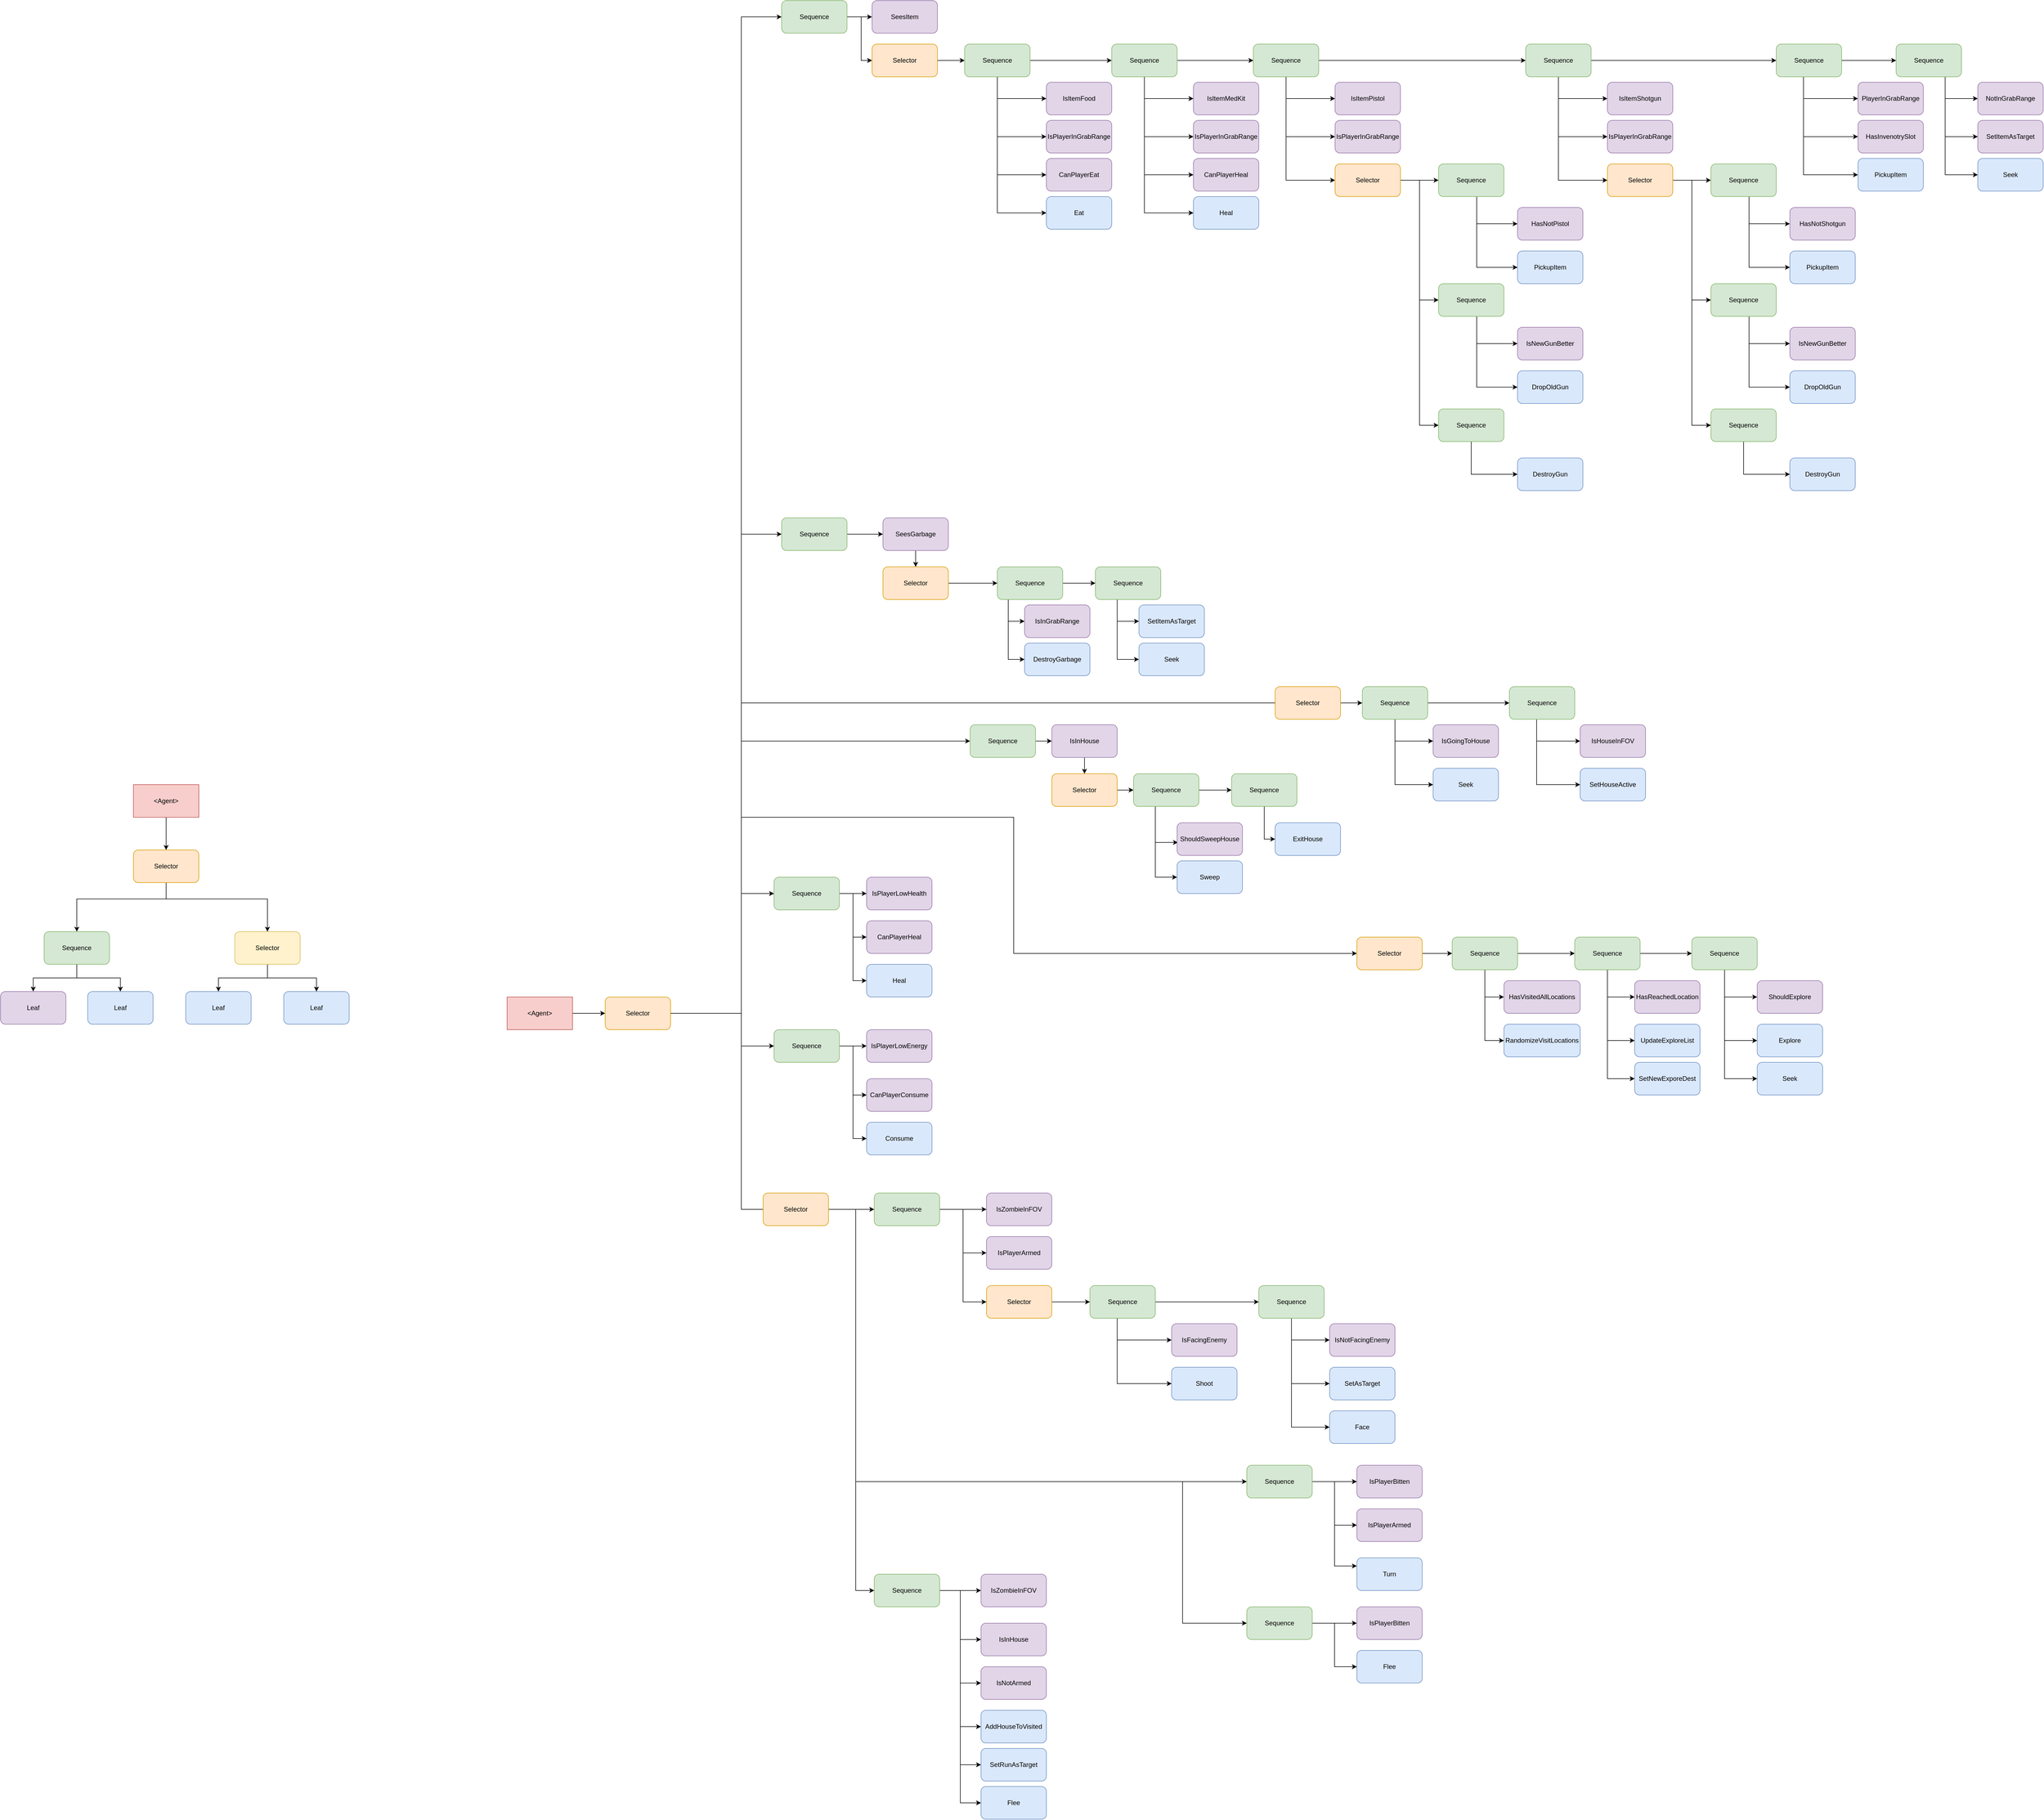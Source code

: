 <mxfile version="20.8.5" type="device"><diagram id="53k_V84vcUCXaxp1f2F9" name="Page-1"><mxGraphModel dx="3128" dy="2889" grid="1" gridSize="10" guides="1" tooltips="1" connect="1" arrows="1" fold="1" page="1" pageScale="1" pageWidth="827" pageHeight="1169" math="0" shadow="0"><root><mxCell id="0"/><mxCell id="1" parent="0"/><mxCell id="pwfWBpnUXRmOQVZEgy4J-3" style="edgeStyle=orthogonalEdgeStyle;rounded=0;orthogonalLoop=1;jettySize=auto;html=1;" parent="1" source="pwfWBpnUXRmOQVZEgy4J-1" target="pwfWBpnUXRmOQVZEgy4J-2" edge="1"><mxGeometry relative="1" as="geometry"/></mxCell><mxCell id="pwfWBpnUXRmOQVZEgy4J-1" value="&amp;lt;Agent&amp;gt;" style="rounded=0;whiteSpace=wrap;html=1;fillColor=#f8cecc;strokeColor=#b85450;" parent="1" vertex="1"><mxGeometry x="294" y="350" width="120" height="60" as="geometry"/></mxCell><mxCell id="pwfWBpnUXRmOQVZEgy4J-11" style="edgeStyle=orthogonalEdgeStyle;rounded=0;orthogonalLoop=1;jettySize=auto;html=1;entryX=0.5;entryY=0;entryDx=0;entryDy=0;" parent="1" source="pwfWBpnUXRmOQVZEgy4J-2" target="pwfWBpnUXRmOQVZEgy4J-5" edge="1"><mxGeometry relative="1" as="geometry"><Array as="points"><mxPoint x="354" y="560"/><mxPoint x="190" y="560"/></Array></mxGeometry></mxCell><mxCell id="pwfWBpnUXRmOQVZEgy4J-12" style="edgeStyle=orthogonalEdgeStyle;rounded=0;orthogonalLoop=1;jettySize=auto;html=1;entryX=0.5;entryY=0;entryDx=0;entryDy=0;" parent="1" source="pwfWBpnUXRmOQVZEgy4J-2" target="pwfWBpnUXRmOQVZEgy4J-4" edge="1"><mxGeometry relative="1" as="geometry"><Array as="points"><mxPoint x="354" y="560"/><mxPoint x="540" y="560"/></Array></mxGeometry></mxCell><mxCell id="pwfWBpnUXRmOQVZEgy4J-2" value="Selector" style="rounded=1;whiteSpace=wrap;html=1;fillColor=#ffe6cc;strokeColor=#d79b00;" parent="1" vertex="1"><mxGeometry x="294" y="470" width="120" height="60" as="geometry"/></mxCell><mxCell id="pwfWBpnUXRmOQVZEgy4J-14" style="edgeStyle=orthogonalEdgeStyle;rounded=0;orthogonalLoop=1;jettySize=auto;html=1;" parent="1" source="pwfWBpnUXRmOQVZEgy4J-4" target="pwfWBpnUXRmOQVZEgy4J-13" edge="1"><mxGeometry relative="1" as="geometry"/></mxCell><mxCell id="pwfWBpnUXRmOQVZEgy4J-16" style="edgeStyle=orthogonalEdgeStyle;rounded=0;orthogonalLoop=1;jettySize=auto;html=1;" parent="1" source="pwfWBpnUXRmOQVZEgy4J-4" target="pwfWBpnUXRmOQVZEgy4J-15" edge="1"><mxGeometry relative="1" as="geometry"/></mxCell><mxCell id="pwfWBpnUXRmOQVZEgy4J-4" value="Selector" style="rounded=1;whiteSpace=wrap;html=1;fillColor=#fff2cc;strokeColor=#d6b656;" parent="1" vertex="1"><mxGeometry x="480" y="620" width="120" height="60" as="geometry"/></mxCell><mxCell id="pwfWBpnUXRmOQVZEgy4J-8" style="edgeStyle=orthogonalEdgeStyle;rounded=0;orthogonalLoop=1;jettySize=auto;html=1;" parent="1" source="pwfWBpnUXRmOQVZEgy4J-5" target="pwfWBpnUXRmOQVZEgy4J-6" edge="1"><mxGeometry relative="1" as="geometry"/></mxCell><mxCell id="pwfWBpnUXRmOQVZEgy4J-9" style="edgeStyle=orthogonalEdgeStyle;rounded=0;orthogonalLoop=1;jettySize=auto;html=1;" parent="1" source="pwfWBpnUXRmOQVZEgy4J-5" target="pwfWBpnUXRmOQVZEgy4J-7" edge="1"><mxGeometry relative="1" as="geometry"/></mxCell><mxCell id="pwfWBpnUXRmOQVZEgy4J-5" value="Sequence" style="rounded=1;whiteSpace=wrap;html=1;fillColor=#d5e8d4;strokeColor=#82b366;" parent="1" vertex="1"><mxGeometry x="130" y="620" width="120" height="60" as="geometry"/></mxCell><mxCell id="pwfWBpnUXRmOQVZEgy4J-6" value="Leaf" style="rounded=1;whiteSpace=wrap;html=1;fillColor=#e1d5e7;strokeColor=#9673a6;" parent="1" vertex="1"><mxGeometry x="50" y="730" width="120" height="60" as="geometry"/></mxCell><mxCell id="pwfWBpnUXRmOQVZEgy4J-7" value="Leaf" style="rounded=1;whiteSpace=wrap;html=1;fillColor=#dae8fc;strokeColor=#6c8ebf;" parent="1" vertex="1"><mxGeometry x="210" y="730" width="120" height="60" as="geometry"/></mxCell><mxCell id="pwfWBpnUXRmOQVZEgy4J-13" value="Leaf" style="rounded=1;whiteSpace=wrap;html=1;fillColor=#dae8fc;strokeColor=#6c8ebf;" parent="1" vertex="1"><mxGeometry x="390" y="730" width="120" height="60" as="geometry"/></mxCell><mxCell id="pwfWBpnUXRmOQVZEgy4J-15" value="Leaf" style="rounded=1;whiteSpace=wrap;html=1;fillColor=#dae8fc;strokeColor=#6c8ebf;" parent="1" vertex="1"><mxGeometry x="570" y="730" width="120" height="60" as="geometry"/></mxCell><mxCell id="pwfWBpnUXRmOQVZEgy4J-20" style="edgeStyle=orthogonalEdgeStyle;rounded=0;orthogonalLoop=1;jettySize=auto;html=1;" parent="1" source="pwfWBpnUXRmOQVZEgy4J-18" target="pwfWBpnUXRmOQVZEgy4J-19" edge="1"><mxGeometry relative="1" as="geometry"/></mxCell><mxCell id="pwfWBpnUXRmOQVZEgy4J-18" value="&amp;lt;Agent&amp;gt;" style="rounded=0;whiteSpace=wrap;html=1;fillColor=#f8cecc;strokeColor=#b85450;" parent="1" vertex="1"><mxGeometry x="980" y="740" width="120" height="60" as="geometry"/></mxCell><mxCell id="pwfWBpnUXRmOQVZEgy4J-30" style="edgeStyle=orthogonalEdgeStyle;rounded=0;orthogonalLoop=1;jettySize=auto;html=1;entryX=0;entryY=0.5;entryDx=0;entryDy=0;" parent="1" source="pwfWBpnUXRmOQVZEgy4J-19" target="pwfWBpnUXRmOQVZEgy4J-21" edge="1"><mxGeometry relative="1" as="geometry"><Array as="points"><mxPoint x="1410" y="770"/><mxPoint x="1410" y="550"/></Array></mxGeometry></mxCell><mxCell id="pwfWBpnUXRmOQVZEgy4J-35" style="edgeStyle=orthogonalEdgeStyle;rounded=0;orthogonalLoop=1;jettySize=auto;html=1;" parent="1" source="pwfWBpnUXRmOQVZEgy4J-19" target="pwfWBpnUXRmOQVZEgy4J-34" edge="1"><mxGeometry relative="1" as="geometry"><Array as="points"><mxPoint x="1410" y="770"/><mxPoint x="1410" y="830"/></Array></mxGeometry></mxCell><mxCell id="pwfWBpnUXRmOQVZEgy4J-110" style="edgeStyle=orthogonalEdgeStyle;rounded=0;orthogonalLoop=1;jettySize=auto;html=1;entryX=0;entryY=0.5;entryDx=0;entryDy=0;startArrow=none;" parent="1" target="pwfWBpnUXRmOQVZEgy4J-106" edge="1"><mxGeometry relative="1" as="geometry"><Array as="points"><mxPoint x="1415" y="-110"/></Array><mxPoint x="1445" y="-110" as="sourcePoint"/></mxGeometry></mxCell><mxCell id="MhthyyxX8s_eigu8TB50-70" style="edgeStyle=orthogonalEdgeStyle;rounded=0;orthogonalLoop=1;jettySize=auto;html=1;entryX=0;entryY=0.5;entryDx=0;entryDy=0;" edge="1" parent="1" source="pwfWBpnUXRmOQVZEgy4J-19" target="MhthyyxX8s_eigu8TB50-69"><mxGeometry relative="1" as="geometry"><Array as="points"><mxPoint x="1410" y="770"/><mxPoint x="1410" y="-1060"/></Array></mxGeometry></mxCell><mxCell id="MhthyyxX8s_eigu8TB50-175" style="edgeStyle=orthogonalEdgeStyle;rounded=0;orthogonalLoop=1;jettySize=auto;html=1;entryX=0;entryY=0.5;entryDx=0;entryDy=0;" edge="1" parent="1" source="pwfWBpnUXRmOQVZEgy4J-19" target="MhthyyxX8s_eigu8TB50-174"><mxGeometry relative="1" as="geometry"><Array as="points"><mxPoint x="1410" y="770"/><mxPoint x="1410" y="270"/></Array></mxGeometry></mxCell><mxCell id="MhthyyxX8s_eigu8TB50-192" style="edgeStyle=orthogonalEdgeStyle;rounded=0;orthogonalLoop=1;jettySize=auto;html=1;entryX=0;entryY=0.5;entryDx=0;entryDy=0;startArrow=none;" edge="1" parent="1" source="MhthyyxX8s_eigu8TB50-197" target="MhthyyxX8s_eigu8TB50-191"><mxGeometry relative="1" as="geometry"><Array as="points"><mxPoint x="1410" y="200"/></Array></mxGeometry></mxCell><mxCell id="MhthyyxX8s_eigu8TB50-206" style="edgeStyle=orthogonalEdgeStyle;rounded=0;orthogonalLoop=1;jettySize=auto;html=1;entryX=0;entryY=0.5;entryDx=0;entryDy=0;" edge="1" parent="1" source="pwfWBpnUXRmOQVZEgy4J-19" target="MhthyyxX8s_eigu8TB50-205"><mxGeometry relative="1" as="geometry"><Array as="points"><mxPoint x="1410" y="770"/><mxPoint x="1410" y="410"/><mxPoint x="1910" y="410"/><mxPoint x="1910" y="660"/></Array></mxGeometry></mxCell><mxCell id="pwfWBpnUXRmOQVZEgy4J-19" value="Selector" style="rounded=1;whiteSpace=wrap;html=1;fillColor=#ffe6cc;strokeColor=#d79b00;" parent="1" vertex="1"><mxGeometry x="1160" y="740" width="120" height="60" as="geometry"/></mxCell><mxCell id="pwfWBpnUXRmOQVZEgy4J-31" style="edgeStyle=orthogonalEdgeStyle;rounded=0;orthogonalLoop=1;jettySize=auto;html=1;" parent="1" source="pwfWBpnUXRmOQVZEgy4J-21" target="pwfWBpnUXRmOQVZEgy4J-23" edge="1"><mxGeometry relative="1" as="geometry"/></mxCell><mxCell id="MhthyyxX8s_eigu8TB50-52" style="edgeStyle=orthogonalEdgeStyle;rounded=0;orthogonalLoop=1;jettySize=auto;html=1;entryX=0;entryY=0.5;entryDx=0;entryDy=0;" edge="1" parent="1" source="pwfWBpnUXRmOQVZEgy4J-21" target="pwfWBpnUXRmOQVZEgy4J-157"><mxGeometry relative="1" as="geometry"/></mxCell><mxCell id="MhthyyxX8s_eigu8TB50-53" style="edgeStyle=orthogonalEdgeStyle;rounded=0;orthogonalLoop=1;jettySize=auto;html=1;entryX=0;entryY=0.5;entryDx=0;entryDy=0;" edge="1" parent="1" source="pwfWBpnUXRmOQVZEgy4J-21" target="pwfWBpnUXRmOQVZEgy4J-156"><mxGeometry relative="1" as="geometry"/></mxCell><mxCell id="pwfWBpnUXRmOQVZEgy4J-21" value="Sequence" style="rounded=1;whiteSpace=wrap;html=1;fillColor=#d5e8d4;strokeColor=#82b366;" parent="1" vertex="1"><mxGeometry x="1470" y="520" width="120" height="60" as="geometry"/></mxCell><mxCell id="pwfWBpnUXRmOQVZEgy4J-23" value="IsPlayerLowHealth" style="rounded=1;whiteSpace=wrap;html=1;fillColor=#e1d5e7;strokeColor=#9673a6;" parent="1" vertex="1"><mxGeometry x="1640" y="520" width="120" height="60" as="geometry"/></mxCell><mxCell id="pwfWBpnUXRmOQVZEgy4J-37" style="edgeStyle=orthogonalEdgeStyle;rounded=0;orthogonalLoop=1;jettySize=auto;html=1;" parent="1" source="pwfWBpnUXRmOQVZEgy4J-34" target="pwfWBpnUXRmOQVZEgy4J-36" edge="1"><mxGeometry relative="1" as="geometry"/></mxCell><mxCell id="pwfWBpnUXRmOQVZEgy4J-39" style="edgeStyle=orthogonalEdgeStyle;rounded=0;orthogonalLoop=1;jettySize=auto;html=1;entryX=0;entryY=0.5;entryDx=0;entryDy=0;" parent="1" source="pwfWBpnUXRmOQVZEgy4J-34" target="pwfWBpnUXRmOQVZEgy4J-38" edge="1"><mxGeometry relative="1" as="geometry"/></mxCell><mxCell id="pwfWBpnUXRmOQVZEgy4J-41" style="edgeStyle=orthogonalEdgeStyle;rounded=0;orthogonalLoop=1;jettySize=auto;html=1;entryX=0;entryY=0.5;entryDx=0;entryDy=0;" parent="1" source="pwfWBpnUXRmOQVZEgy4J-34" target="pwfWBpnUXRmOQVZEgy4J-40" edge="1"><mxGeometry relative="1" as="geometry"/></mxCell><mxCell id="pwfWBpnUXRmOQVZEgy4J-34" value="Sequence" style="rounded=1;whiteSpace=wrap;html=1;fillColor=#d5e8d4;strokeColor=#82b366;" parent="1" vertex="1"><mxGeometry x="1470" y="800" width="120" height="60" as="geometry"/></mxCell><mxCell id="pwfWBpnUXRmOQVZEgy4J-36" value="IsPlayerLowEnergy" style="rounded=1;whiteSpace=wrap;html=1;fillColor=#e1d5e7;strokeColor=#9673a6;" parent="1" vertex="1"><mxGeometry x="1640" y="800" width="120" height="60" as="geometry"/></mxCell><mxCell id="pwfWBpnUXRmOQVZEgy4J-38" value="CanPlayerConsume" style="rounded=1;whiteSpace=wrap;html=1;fillColor=#e1d5e7;strokeColor=#9673a6;" parent="1" vertex="1"><mxGeometry x="1640" y="890" width="120" height="60" as="geometry"/></mxCell><mxCell id="pwfWBpnUXRmOQVZEgy4J-40" value="Consume" style="rounded=1;whiteSpace=wrap;html=1;fillColor=#dae8fc;strokeColor=#6c8ebf;" parent="1" vertex="1"><mxGeometry x="1640" y="970" width="120" height="60" as="geometry"/></mxCell><mxCell id="pwfWBpnUXRmOQVZEgy4J-42" style="edgeStyle=orthogonalEdgeStyle;rounded=0;orthogonalLoop=1;jettySize=auto;html=1;" parent="1" source="pwfWBpnUXRmOQVZEgy4J-45" target="pwfWBpnUXRmOQVZEgy4J-46" edge="1"><mxGeometry relative="1" as="geometry"/></mxCell><mxCell id="pwfWBpnUXRmOQVZEgy4J-51" style="edgeStyle=orthogonalEdgeStyle;rounded=0;orthogonalLoop=1;jettySize=auto;html=1;entryX=0;entryY=0.5;entryDx=0;entryDy=0;" parent="1" source="pwfWBpnUXRmOQVZEgy4J-45" target="pwfWBpnUXRmOQVZEgy4J-50" edge="1"><mxGeometry relative="1" as="geometry"/></mxCell><mxCell id="MhthyyxX8s_eigu8TB50-2" style="edgeStyle=orthogonalEdgeStyle;rounded=0;orthogonalLoop=1;jettySize=auto;html=1;entryX=0;entryY=0.5;entryDx=0;entryDy=0;" edge="1" parent="1" source="pwfWBpnUXRmOQVZEgy4J-45" target="MhthyyxX8s_eigu8TB50-1"><mxGeometry relative="1" as="geometry"/></mxCell><mxCell id="pwfWBpnUXRmOQVZEgy4J-45" value="Sequence" style="rounded=1;whiteSpace=wrap;html=1;fillColor=#d5e8d4;strokeColor=#82b366;" parent="1" vertex="1"><mxGeometry x="1654" y="1100" width="120" height="60" as="geometry"/></mxCell><mxCell id="pwfWBpnUXRmOQVZEgy4J-46" value="IsZombieInFOV" style="rounded=1;whiteSpace=wrap;html=1;fillColor=#e1d5e7;strokeColor=#9673a6;" parent="1" vertex="1"><mxGeometry x="1860" y="1100" width="120" height="60" as="geometry"/></mxCell><mxCell id="MhthyyxX8s_eigu8TB50-4" style="edgeStyle=orthogonalEdgeStyle;rounded=0;orthogonalLoop=1;jettySize=auto;html=1;" edge="1" parent="1" source="pwfWBpnUXRmOQVZEgy4J-50" target="MhthyyxX8s_eigu8TB50-3"><mxGeometry relative="1" as="geometry"/></mxCell><mxCell id="MhthyyxX8s_eigu8TB50-10" style="edgeStyle=orthogonalEdgeStyle;rounded=0;orthogonalLoop=1;jettySize=auto;html=1;entryX=0;entryY=0.5;entryDx=0;entryDy=0;" edge="1" parent="1" source="pwfWBpnUXRmOQVZEgy4J-50" target="MhthyyxX8s_eigu8TB50-9"><mxGeometry relative="1" as="geometry"/></mxCell><mxCell id="pwfWBpnUXRmOQVZEgy4J-50" value="Selector" style="rounded=1;whiteSpace=wrap;html=1;fillColor=#ffe6cc;strokeColor=#d79b00;" parent="1" vertex="1"><mxGeometry x="1860" y="1270" width="120" height="60" as="geometry"/></mxCell><mxCell id="pwfWBpnUXRmOQVZEgy4J-103" style="edgeStyle=orthogonalEdgeStyle;rounded=0;orthogonalLoop=1;jettySize=auto;html=1;" parent="1" source="pwfWBpnUXRmOQVZEgy4J-106" target="pwfWBpnUXRmOQVZEgy4J-107" edge="1"><mxGeometry relative="1" as="geometry"/></mxCell><mxCell id="pwfWBpnUXRmOQVZEgy4J-106" value="Sequence" style="rounded=1;whiteSpace=wrap;html=1;fillColor=#d5e8d4;strokeColor=#82b366;" parent="1" vertex="1"><mxGeometry x="1484" y="-140" width="120" height="60" as="geometry"/></mxCell><mxCell id="MhthyyxX8s_eigu8TB50-62" style="edgeStyle=orthogonalEdgeStyle;rounded=0;orthogonalLoop=1;jettySize=auto;html=1;entryX=0.5;entryY=0;entryDx=0;entryDy=0;" edge="1" parent="1" source="pwfWBpnUXRmOQVZEgy4J-107" target="MhthyyxX8s_eigu8TB50-57"><mxGeometry relative="1" as="geometry"/></mxCell><mxCell id="pwfWBpnUXRmOQVZEgy4J-107" value="SeesGarbage" style="rounded=1;whiteSpace=wrap;html=1;fillColor=#e1d5e7;strokeColor=#9673a6;" parent="1" vertex="1"><mxGeometry x="1670" y="-140" width="120" height="60" as="geometry"/></mxCell><mxCell id="pwfWBpnUXRmOQVZEgy4J-108" value="IsInGrabRange" style="rounded=1;whiteSpace=wrap;html=1;fillColor=#e1d5e7;strokeColor=#9673a6;" parent="1" vertex="1"><mxGeometry x="1930" y="20" width="120" height="60" as="geometry"/></mxCell><mxCell id="pwfWBpnUXRmOQVZEgy4J-109" value="DestroyGarbage" style="rounded=1;whiteSpace=wrap;html=1;fillColor=#dae8fc;strokeColor=#6c8ebf;" parent="1" vertex="1"><mxGeometry x="1930" y="90" width="120" height="60" as="geometry"/></mxCell><mxCell id="pwfWBpnUXRmOQVZEgy4J-156" value="Heal" style="rounded=1;whiteSpace=wrap;html=1;fillColor=#dae8fc;strokeColor=#6c8ebf;" parent="1" vertex="1"><mxGeometry x="1640" y="680" width="120" height="60" as="geometry"/></mxCell><mxCell id="pwfWBpnUXRmOQVZEgy4J-157" value="CanPlayerHeal" style="rounded=1;whiteSpace=wrap;html=1;fillColor=#e1d5e7;strokeColor=#9673a6;" parent="1" vertex="1"><mxGeometry x="1640" y="600" width="120" height="60" as="geometry"/></mxCell><mxCell id="MhthyyxX8s_eigu8TB50-1" value="IsPlayerArmed" style="rounded=1;whiteSpace=wrap;html=1;fillColor=#e1d5e7;strokeColor=#9673a6;" vertex="1" parent="1"><mxGeometry x="1860" y="1180" width="120" height="60" as="geometry"/></mxCell><mxCell id="MhthyyxX8s_eigu8TB50-6" style="edgeStyle=orthogonalEdgeStyle;rounded=0;orthogonalLoop=1;jettySize=auto;html=1;entryX=0;entryY=0.5;entryDx=0;entryDy=0;" edge="1" parent="1" source="MhthyyxX8s_eigu8TB50-3" target="MhthyyxX8s_eigu8TB50-5"><mxGeometry relative="1" as="geometry"><Array as="points"><mxPoint x="2100" y="1370"/></Array></mxGeometry></mxCell><mxCell id="MhthyyxX8s_eigu8TB50-8" style="edgeStyle=orthogonalEdgeStyle;rounded=0;orthogonalLoop=1;jettySize=auto;html=1;entryX=0;entryY=0.5;entryDx=0;entryDy=0;" edge="1" parent="1" source="MhthyyxX8s_eigu8TB50-3" target="MhthyyxX8s_eigu8TB50-7"><mxGeometry relative="1" as="geometry"><Array as="points"><mxPoint x="2100" y="1450"/></Array></mxGeometry></mxCell><mxCell id="MhthyyxX8s_eigu8TB50-3" value="Sequence" style="rounded=1;whiteSpace=wrap;html=1;fillColor=#d5e8d4;strokeColor=#82b366;" vertex="1" parent="1"><mxGeometry x="2050" y="1270" width="120" height="60" as="geometry"/></mxCell><mxCell id="MhthyyxX8s_eigu8TB50-5" value="IsFacingEnemy" style="rounded=1;whiteSpace=wrap;html=1;fillColor=#e1d5e7;strokeColor=#9673a6;" vertex="1" parent="1"><mxGeometry x="2200" y="1340" width="120" height="60" as="geometry"/></mxCell><mxCell id="MhthyyxX8s_eigu8TB50-7" value="Shoot" style="rounded=1;whiteSpace=wrap;html=1;fillColor=#dae8fc;strokeColor=#6c8ebf;" vertex="1" parent="1"><mxGeometry x="2200" y="1420" width="120" height="60" as="geometry"/></mxCell><mxCell id="MhthyyxX8s_eigu8TB50-229" style="edgeStyle=orthogonalEdgeStyle;rounded=0;orthogonalLoop=1;jettySize=auto;html=1;entryX=0;entryY=0.5;entryDx=0;entryDy=0;" edge="1" parent="1" source="MhthyyxX8s_eigu8TB50-9" target="MhthyyxX8s_eigu8TB50-11"><mxGeometry relative="1" as="geometry"><Array as="points"><mxPoint x="2420" y="1370"/></Array></mxGeometry></mxCell><mxCell id="MhthyyxX8s_eigu8TB50-230" style="edgeStyle=orthogonalEdgeStyle;rounded=0;orthogonalLoop=1;jettySize=auto;html=1;entryX=0;entryY=0.5;entryDx=0;entryDy=0;" edge="1" parent="1" source="MhthyyxX8s_eigu8TB50-9" target="MhthyyxX8s_eigu8TB50-12"><mxGeometry relative="1" as="geometry"><Array as="points"><mxPoint x="2420" y="1450"/></Array></mxGeometry></mxCell><mxCell id="MhthyyxX8s_eigu8TB50-231" style="edgeStyle=orthogonalEdgeStyle;rounded=0;orthogonalLoop=1;jettySize=auto;html=1;entryX=0;entryY=0.5;entryDx=0;entryDy=0;" edge="1" parent="1" source="MhthyyxX8s_eigu8TB50-9" target="MhthyyxX8s_eigu8TB50-13"><mxGeometry relative="1" as="geometry"><Array as="points"><mxPoint x="2420" y="1530"/></Array></mxGeometry></mxCell><mxCell id="MhthyyxX8s_eigu8TB50-9" value="Sequence" style="rounded=1;whiteSpace=wrap;html=1;fillColor=#d5e8d4;strokeColor=#82b366;" vertex="1" parent="1"><mxGeometry x="2360" y="1270" width="120" height="60" as="geometry"/></mxCell><mxCell id="MhthyyxX8s_eigu8TB50-11" value="IsNotFacingEnemy" style="rounded=1;whiteSpace=wrap;html=1;fillColor=#e1d5e7;strokeColor=#9673a6;" vertex="1" parent="1"><mxGeometry x="2490" y="1340" width="120" height="60" as="geometry"/></mxCell><mxCell id="MhthyyxX8s_eigu8TB50-12" value="SetAsTarget" style="rounded=1;whiteSpace=wrap;html=1;fillColor=#dae8fc;strokeColor=#6c8ebf;" vertex="1" parent="1"><mxGeometry x="2490" y="1420" width="120" height="60" as="geometry"/></mxCell><mxCell id="MhthyyxX8s_eigu8TB50-13" value="Face" style="rounded=1;whiteSpace=wrap;html=1;fillColor=#dae8fc;strokeColor=#6c8ebf;" vertex="1" parent="1"><mxGeometry x="2490" y="1500" width="120" height="60" as="geometry"/></mxCell><mxCell id="MhthyyxX8s_eigu8TB50-18" value="" style="edgeStyle=orthogonalEdgeStyle;rounded=0;orthogonalLoop=1;jettySize=auto;html=1;entryX=0;entryY=0.5;entryDx=0;entryDy=0;endArrow=none;" edge="1" parent="1" source="pwfWBpnUXRmOQVZEgy4J-19" target="MhthyyxX8s_eigu8TB50-17"><mxGeometry relative="1" as="geometry"><Array as="points"><mxPoint x="1410" y="770"/><mxPoint x="1410" y="1130"/></Array><mxPoint x="1280" y="770" as="sourcePoint"/><mxPoint x="1620" y="1130" as="targetPoint"/></mxGeometry></mxCell><mxCell id="MhthyyxX8s_eigu8TB50-19" style="edgeStyle=orthogonalEdgeStyle;rounded=0;orthogonalLoop=1;jettySize=auto;html=1;entryX=0;entryY=0.5;entryDx=0;entryDy=0;" edge="1" parent="1" source="MhthyyxX8s_eigu8TB50-17" target="pwfWBpnUXRmOQVZEgy4J-45"><mxGeometry relative="1" as="geometry"/></mxCell><mxCell id="MhthyyxX8s_eigu8TB50-21" style="edgeStyle=orthogonalEdgeStyle;rounded=0;orthogonalLoop=1;jettySize=auto;html=1;entryX=0;entryY=0.5;entryDx=0;entryDy=0;" edge="1" parent="1" source="MhthyyxX8s_eigu8TB50-17" target="MhthyyxX8s_eigu8TB50-20"><mxGeometry relative="1" as="geometry"><Array as="points"><mxPoint x="1620" y="1130"/><mxPoint x="1620" y="1830"/></Array></mxGeometry></mxCell><mxCell id="MhthyyxX8s_eigu8TB50-37" style="edgeStyle=orthogonalEdgeStyle;rounded=0;orthogonalLoop=1;jettySize=auto;html=1;entryX=0;entryY=0.5;entryDx=0;entryDy=0;" edge="1" parent="1" source="MhthyyxX8s_eigu8TB50-17" target="MhthyyxX8s_eigu8TB50-34"><mxGeometry relative="1" as="geometry"><Array as="points"><mxPoint x="1620" y="1130"/><mxPoint x="1620" y="1630"/></Array></mxGeometry></mxCell><mxCell id="MhthyyxX8s_eigu8TB50-51" style="edgeStyle=orthogonalEdgeStyle;rounded=0;orthogonalLoop=1;jettySize=auto;html=1;entryX=0;entryY=0.5;entryDx=0;entryDy=0;" edge="1" parent="1" source="MhthyyxX8s_eigu8TB50-17" target="MhthyyxX8s_eigu8TB50-46"><mxGeometry relative="1" as="geometry"><Array as="points"><mxPoint x="1620" y="1130"/><mxPoint x="1620" y="1630"/><mxPoint x="2220" y="1630"/><mxPoint x="2220" y="1890"/></Array></mxGeometry></mxCell><mxCell id="MhthyyxX8s_eigu8TB50-17" value="Selector" style="rounded=1;whiteSpace=wrap;html=1;fillColor=#ffe6cc;strokeColor=#d79b00;" vertex="1" parent="1"><mxGeometry x="1450" y="1100" width="120" height="60" as="geometry"/></mxCell><mxCell id="MhthyyxX8s_eigu8TB50-23" style="edgeStyle=orthogonalEdgeStyle;rounded=0;orthogonalLoop=1;jettySize=auto;html=1;" edge="1" parent="1" source="MhthyyxX8s_eigu8TB50-20" target="MhthyyxX8s_eigu8TB50-22"><mxGeometry relative="1" as="geometry"/></mxCell><mxCell id="MhthyyxX8s_eigu8TB50-25" style="edgeStyle=orthogonalEdgeStyle;rounded=0;orthogonalLoop=1;jettySize=auto;html=1;entryX=0;entryY=0.5;entryDx=0;entryDy=0;" edge="1" parent="1" source="MhthyyxX8s_eigu8TB50-20" target="MhthyyxX8s_eigu8TB50-24"><mxGeometry relative="1" as="geometry"/></mxCell><mxCell id="MhthyyxX8s_eigu8TB50-27" style="edgeStyle=orthogonalEdgeStyle;rounded=0;orthogonalLoop=1;jettySize=auto;html=1;entryX=0;entryY=0.5;entryDx=0;entryDy=0;" edge="1" parent="1" source="MhthyyxX8s_eigu8TB50-20" target="MhthyyxX8s_eigu8TB50-26"><mxGeometry relative="1" as="geometry"/></mxCell><mxCell id="MhthyyxX8s_eigu8TB50-31" style="edgeStyle=orthogonalEdgeStyle;rounded=0;orthogonalLoop=1;jettySize=auto;html=1;entryX=0;entryY=0.5;entryDx=0;entryDy=0;" edge="1" parent="1" source="MhthyyxX8s_eigu8TB50-20" target="MhthyyxX8s_eigu8TB50-28"><mxGeometry relative="1" as="geometry"/></mxCell><mxCell id="MhthyyxX8s_eigu8TB50-32" style="edgeStyle=orthogonalEdgeStyle;rounded=0;orthogonalLoop=1;jettySize=auto;html=1;entryX=0;entryY=0.5;entryDx=0;entryDy=0;" edge="1" parent="1" source="MhthyyxX8s_eigu8TB50-20" target="MhthyyxX8s_eigu8TB50-29"><mxGeometry relative="1" as="geometry"/></mxCell><mxCell id="MhthyyxX8s_eigu8TB50-33" style="edgeStyle=orthogonalEdgeStyle;rounded=0;orthogonalLoop=1;jettySize=auto;html=1;entryX=0;entryY=0.5;entryDx=0;entryDy=0;" edge="1" parent="1" source="MhthyyxX8s_eigu8TB50-20" target="MhthyyxX8s_eigu8TB50-30"><mxGeometry relative="1" as="geometry"/></mxCell><mxCell id="MhthyyxX8s_eigu8TB50-20" value="Sequence" style="rounded=1;whiteSpace=wrap;html=1;fillColor=#d5e8d4;strokeColor=#82b366;" vertex="1" parent="1"><mxGeometry x="1654" y="1800" width="120" height="60" as="geometry"/></mxCell><mxCell id="MhthyyxX8s_eigu8TB50-22" value="IsZombieInFOV" style="rounded=1;whiteSpace=wrap;html=1;fillColor=#e1d5e7;strokeColor=#9673a6;" vertex="1" parent="1"><mxGeometry x="1850" y="1800" width="120" height="60" as="geometry"/></mxCell><mxCell id="MhthyyxX8s_eigu8TB50-24" value="IsInHouse" style="rounded=1;whiteSpace=wrap;html=1;fillColor=#e1d5e7;strokeColor=#9673a6;" vertex="1" parent="1"><mxGeometry x="1850" y="1890" width="120" height="60" as="geometry"/></mxCell><mxCell id="MhthyyxX8s_eigu8TB50-26" value="IsNotArmed" style="rounded=1;whiteSpace=wrap;html=1;fillColor=#e1d5e7;strokeColor=#9673a6;" vertex="1" parent="1"><mxGeometry x="1850" y="1970" width="120" height="60" as="geometry"/></mxCell><mxCell id="MhthyyxX8s_eigu8TB50-28" value="AddHouseToVisited" style="rounded=1;whiteSpace=wrap;html=1;fillColor=#dae8fc;strokeColor=#6c8ebf;" vertex="1" parent="1"><mxGeometry x="1850" y="2050" width="120" height="60" as="geometry"/></mxCell><mxCell id="MhthyyxX8s_eigu8TB50-29" value="SetRunAsTarget" style="rounded=1;whiteSpace=wrap;html=1;fillColor=#dae8fc;strokeColor=#6c8ebf;" vertex="1" parent="1"><mxGeometry x="1850" y="2120" width="120" height="60" as="geometry"/></mxCell><mxCell id="MhthyyxX8s_eigu8TB50-30" value="Flee" style="rounded=1;whiteSpace=wrap;html=1;fillColor=#dae8fc;strokeColor=#6c8ebf;" vertex="1" parent="1"><mxGeometry x="1850" y="2190" width="120" height="60" as="geometry"/></mxCell><mxCell id="MhthyyxX8s_eigu8TB50-41" style="edgeStyle=orthogonalEdgeStyle;rounded=0;orthogonalLoop=1;jettySize=auto;html=1;" edge="1" parent="1" source="MhthyyxX8s_eigu8TB50-34" target="MhthyyxX8s_eigu8TB50-38"><mxGeometry relative="1" as="geometry"/></mxCell><mxCell id="MhthyyxX8s_eigu8TB50-44" style="edgeStyle=orthogonalEdgeStyle;rounded=0;orthogonalLoop=1;jettySize=auto;html=1;entryX=0;entryY=0.5;entryDx=0;entryDy=0;" edge="1" parent="1" source="MhthyyxX8s_eigu8TB50-34" target="MhthyyxX8s_eigu8TB50-39"><mxGeometry relative="1" as="geometry"/></mxCell><mxCell id="MhthyyxX8s_eigu8TB50-45" style="edgeStyle=orthogonalEdgeStyle;rounded=0;orthogonalLoop=1;jettySize=auto;html=1;entryX=0;entryY=0.25;entryDx=0;entryDy=0;" edge="1" parent="1" source="MhthyyxX8s_eigu8TB50-34" target="MhthyyxX8s_eigu8TB50-40"><mxGeometry relative="1" as="geometry"/></mxCell><mxCell id="MhthyyxX8s_eigu8TB50-34" value="Sequence" style="rounded=1;whiteSpace=wrap;html=1;fillColor=#d5e8d4;strokeColor=#82b366;" vertex="1" parent="1"><mxGeometry x="2338" y="1600" width="120" height="60" as="geometry"/></mxCell><mxCell id="MhthyyxX8s_eigu8TB50-38" value="IsPlayerBitten" style="rounded=1;whiteSpace=wrap;html=1;fillColor=#e1d5e7;strokeColor=#9673a6;" vertex="1" parent="1"><mxGeometry x="2540" y="1600" width="120" height="60" as="geometry"/></mxCell><mxCell id="MhthyyxX8s_eigu8TB50-39" value="IsPlayerArmed" style="rounded=1;whiteSpace=wrap;html=1;fillColor=#e1d5e7;strokeColor=#9673a6;" vertex="1" parent="1"><mxGeometry x="2540" y="1680" width="120" height="60" as="geometry"/></mxCell><mxCell id="MhthyyxX8s_eigu8TB50-40" value="Turn" style="rounded=1;whiteSpace=wrap;html=1;fillColor=#dae8fc;strokeColor=#6c8ebf;" vertex="1" parent="1"><mxGeometry x="2540" y="1770" width="120" height="60" as="geometry"/></mxCell><mxCell id="MhthyyxX8s_eigu8TB50-49" style="edgeStyle=orthogonalEdgeStyle;rounded=0;orthogonalLoop=1;jettySize=auto;html=1;" edge="1" parent="1" source="MhthyyxX8s_eigu8TB50-46" target="MhthyyxX8s_eigu8TB50-47"><mxGeometry relative="1" as="geometry"/></mxCell><mxCell id="MhthyyxX8s_eigu8TB50-50" style="edgeStyle=orthogonalEdgeStyle;rounded=0;orthogonalLoop=1;jettySize=auto;html=1;entryX=0;entryY=0.5;entryDx=0;entryDy=0;" edge="1" parent="1" source="MhthyyxX8s_eigu8TB50-46" target="MhthyyxX8s_eigu8TB50-48"><mxGeometry relative="1" as="geometry"/></mxCell><mxCell id="MhthyyxX8s_eigu8TB50-46" value="Sequence" style="rounded=1;whiteSpace=wrap;html=1;fillColor=#d5e8d4;strokeColor=#82b366;" vertex="1" parent="1"><mxGeometry x="2338" y="1860" width="120" height="60" as="geometry"/></mxCell><mxCell id="MhthyyxX8s_eigu8TB50-47" value="IsPlayerBitten" style="rounded=1;whiteSpace=wrap;html=1;fillColor=#e1d5e7;strokeColor=#9673a6;" vertex="1" parent="1"><mxGeometry x="2540" y="1860" width="120" height="60" as="geometry"/></mxCell><mxCell id="MhthyyxX8s_eigu8TB50-48" value="Flee" style="rounded=1;whiteSpace=wrap;html=1;fillColor=#dae8fc;strokeColor=#6c8ebf;" vertex="1" parent="1"><mxGeometry x="2540" y="1940" width="120" height="60" as="geometry"/></mxCell><mxCell id="MhthyyxX8s_eigu8TB50-55" value="" style="edgeStyle=orthogonalEdgeStyle;rounded=0;orthogonalLoop=1;jettySize=auto;html=1;entryX=0;entryY=0.5;entryDx=0;entryDy=0;endArrow=none;" edge="1" parent="1" source="pwfWBpnUXRmOQVZEgy4J-19"><mxGeometry relative="1" as="geometry"><Array as="points"><mxPoint x="1410" y="770"/></Array><mxPoint x="1280" y="770" as="sourcePoint"/><mxPoint x="1445" y="-110" as="targetPoint"/></mxGeometry></mxCell><mxCell id="MhthyyxX8s_eigu8TB50-63" style="edgeStyle=orthogonalEdgeStyle;rounded=0;orthogonalLoop=1;jettySize=auto;html=1;entryX=0;entryY=0.5;entryDx=0;entryDy=0;" edge="1" parent="1" source="MhthyyxX8s_eigu8TB50-57" target="MhthyyxX8s_eigu8TB50-58"><mxGeometry relative="1" as="geometry"/></mxCell><mxCell id="MhthyyxX8s_eigu8TB50-64" style="edgeStyle=orthogonalEdgeStyle;rounded=0;orthogonalLoop=1;jettySize=auto;html=1;entryX=0;entryY=0.5;entryDx=0;entryDy=0;" edge="1" parent="1" source="MhthyyxX8s_eigu8TB50-57" target="pwfWBpnUXRmOQVZEgy4J-108"><mxGeometry relative="1" as="geometry"><Array as="points"><mxPoint x="1900" y="-20"/><mxPoint x="1900" y="50"/></Array></mxGeometry></mxCell><mxCell id="MhthyyxX8s_eigu8TB50-65" style="edgeStyle=orthogonalEdgeStyle;rounded=0;orthogonalLoop=1;jettySize=auto;html=1;entryX=0;entryY=0.5;entryDx=0;entryDy=0;" edge="1" parent="1" source="MhthyyxX8s_eigu8TB50-57" target="pwfWBpnUXRmOQVZEgy4J-109"><mxGeometry relative="1" as="geometry"><Array as="points"><mxPoint x="1900" y="-20"/><mxPoint x="1900" y="120"/></Array></mxGeometry></mxCell><mxCell id="MhthyyxX8s_eigu8TB50-57" value="Selector" style="rounded=1;whiteSpace=wrap;html=1;fillColor=#ffe6cc;strokeColor=#d79b00;" vertex="1" parent="1"><mxGeometry x="1670" y="-50" width="120" height="60" as="geometry"/></mxCell><mxCell id="MhthyyxX8s_eigu8TB50-171" style="edgeStyle=orthogonalEdgeStyle;rounded=0;orthogonalLoop=1;jettySize=auto;html=1;" edge="1" parent="1" source="MhthyyxX8s_eigu8TB50-58" target="MhthyyxX8s_eigu8TB50-168"><mxGeometry relative="1" as="geometry"/></mxCell><mxCell id="MhthyyxX8s_eigu8TB50-172" style="edgeStyle=orthogonalEdgeStyle;rounded=0;orthogonalLoop=1;jettySize=auto;html=1;entryX=0;entryY=0.5;entryDx=0;entryDy=0;" edge="1" parent="1" source="MhthyyxX8s_eigu8TB50-58" target="MhthyyxX8s_eigu8TB50-169"><mxGeometry relative="1" as="geometry"><Array as="points"><mxPoint x="2100" y="-20"/><mxPoint x="2100" y="50"/></Array></mxGeometry></mxCell><mxCell id="MhthyyxX8s_eigu8TB50-173" style="edgeStyle=orthogonalEdgeStyle;rounded=0;orthogonalLoop=1;jettySize=auto;html=1;entryX=0;entryY=0.5;entryDx=0;entryDy=0;" edge="1" parent="1" source="MhthyyxX8s_eigu8TB50-58" target="MhthyyxX8s_eigu8TB50-170"><mxGeometry relative="1" as="geometry"><Array as="points"><mxPoint x="2100" y="-20"/><mxPoint x="2100" y="120"/></Array></mxGeometry></mxCell><mxCell id="MhthyyxX8s_eigu8TB50-58" value="Sequence" style="rounded=1;whiteSpace=wrap;html=1;fillColor=#d5e8d4;strokeColor=#82b366;" vertex="1" parent="1"><mxGeometry x="1880" y="-50" width="120" height="60" as="geometry"/></mxCell><mxCell id="MhthyyxX8s_eigu8TB50-73" style="edgeStyle=orthogonalEdgeStyle;rounded=0;orthogonalLoop=1;jettySize=auto;html=1;entryX=0;entryY=0.5;entryDx=0;entryDy=0;" edge="1" parent="1" source="MhthyyxX8s_eigu8TB50-69" target="MhthyyxX8s_eigu8TB50-71"><mxGeometry relative="1" as="geometry"/></mxCell><mxCell id="MhthyyxX8s_eigu8TB50-74" style="edgeStyle=orthogonalEdgeStyle;rounded=0;orthogonalLoop=1;jettySize=auto;html=1;entryX=0;entryY=0.5;entryDx=0;entryDy=0;" edge="1" parent="1" source="MhthyyxX8s_eigu8TB50-69" target="MhthyyxX8s_eigu8TB50-72"><mxGeometry relative="1" as="geometry"><Array as="points"><mxPoint x="1630" y="-1060"/><mxPoint x="1630" y="-980"/></Array></mxGeometry></mxCell><mxCell id="MhthyyxX8s_eigu8TB50-69" value="Sequence" style="rounded=1;whiteSpace=wrap;html=1;fillColor=#d5e8d4;strokeColor=#82b366;" vertex="1" parent="1"><mxGeometry x="1484" y="-1090" width="120" height="60" as="geometry"/></mxCell><mxCell id="MhthyyxX8s_eigu8TB50-71" value="SeesItem" style="rounded=1;whiteSpace=wrap;html=1;fillColor=#e1d5e7;strokeColor=#9673a6;" vertex="1" parent="1"><mxGeometry x="1650" y="-1090" width="120" height="60" as="geometry"/></mxCell><mxCell id="MhthyyxX8s_eigu8TB50-76" style="edgeStyle=orthogonalEdgeStyle;rounded=0;orthogonalLoop=1;jettySize=auto;html=1;" edge="1" parent="1" source="MhthyyxX8s_eigu8TB50-72" target="MhthyyxX8s_eigu8TB50-75"><mxGeometry relative="1" as="geometry"/></mxCell><mxCell id="MhthyyxX8s_eigu8TB50-72" value="Selector" style="rounded=1;whiteSpace=wrap;html=1;fillColor=#ffe6cc;strokeColor=#d79b00;" vertex="1" parent="1"><mxGeometry x="1650" y="-1010" width="120" height="60" as="geometry"/></mxCell><mxCell id="MhthyyxX8s_eigu8TB50-81" style="edgeStyle=orthogonalEdgeStyle;rounded=0;orthogonalLoop=1;jettySize=auto;html=1;entryX=0;entryY=0.5;entryDx=0;entryDy=0;" edge="1" parent="1" source="MhthyyxX8s_eigu8TB50-75" target="MhthyyxX8s_eigu8TB50-77"><mxGeometry relative="1" as="geometry"><Array as="points"><mxPoint x="1880" y="-910"/></Array></mxGeometry></mxCell><mxCell id="MhthyyxX8s_eigu8TB50-82" style="edgeStyle=orthogonalEdgeStyle;rounded=0;orthogonalLoop=1;jettySize=auto;html=1;entryX=0;entryY=0.5;entryDx=0;entryDy=0;" edge="1" parent="1" source="MhthyyxX8s_eigu8TB50-75" target="MhthyyxX8s_eigu8TB50-78"><mxGeometry relative="1" as="geometry"><Array as="points"><mxPoint x="1880" y="-840"/></Array></mxGeometry></mxCell><mxCell id="MhthyyxX8s_eigu8TB50-83" style="edgeStyle=orthogonalEdgeStyle;rounded=0;orthogonalLoop=1;jettySize=auto;html=1;entryX=0;entryY=0.5;entryDx=0;entryDy=0;" edge="1" parent="1" source="MhthyyxX8s_eigu8TB50-75" target="MhthyyxX8s_eigu8TB50-79"><mxGeometry relative="1" as="geometry"><Array as="points"><mxPoint x="1880" y="-770"/></Array></mxGeometry></mxCell><mxCell id="MhthyyxX8s_eigu8TB50-84" style="edgeStyle=orthogonalEdgeStyle;rounded=0;orthogonalLoop=1;jettySize=auto;html=1;entryX=0;entryY=0.5;entryDx=0;entryDy=0;" edge="1" parent="1" source="MhthyyxX8s_eigu8TB50-75" target="MhthyyxX8s_eigu8TB50-80"><mxGeometry relative="1" as="geometry"><Array as="points"><mxPoint x="1880" y="-700"/></Array></mxGeometry></mxCell><mxCell id="MhthyyxX8s_eigu8TB50-94" style="edgeStyle=orthogonalEdgeStyle;rounded=0;orthogonalLoop=1;jettySize=auto;html=1;entryX=0;entryY=0.5;entryDx=0;entryDy=0;" edge="1" parent="1" source="MhthyyxX8s_eigu8TB50-75" target="MhthyyxX8s_eigu8TB50-89"><mxGeometry relative="1" as="geometry"/></mxCell><mxCell id="MhthyyxX8s_eigu8TB50-75" value="Sequence" style="rounded=1;whiteSpace=wrap;html=1;fillColor=#d5e8d4;strokeColor=#82b366;" vertex="1" parent="1"><mxGeometry x="1820" y="-1010" width="120" height="60" as="geometry"/></mxCell><mxCell id="MhthyyxX8s_eigu8TB50-77" value="IsItemFood" style="rounded=1;whiteSpace=wrap;html=1;fillColor=#e1d5e7;strokeColor=#9673a6;" vertex="1" parent="1"><mxGeometry x="1970" y="-940" width="120" height="60" as="geometry"/></mxCell><mxCell id="MhthyyxX8s_eigu8TB50-78" value="IsPlayerInGrabRange" style="rounded=1;whiteSpace=wrap;html=1;fillColor=#e1d5e7;strokeColor=#9673a6;" vertex="1" parent="1"><mxGeometry x="1970" y="-870" width="120" height="60" as="geometry"/></mxCell><mxCell id="MhthyyxX8s_eigu8TB50-79" value="CanPlayerEat" style="rounded=1;whiteSpace=wrap;html=1;fillColor=#e1d5e7;strokeColor=#9673a6;" vertex="1" parent="1"><mxGeometry x="1970" y="-800" width="120" height="60" as="geometry"/></mxCell><mxCell id="MhthyyxX8s_eigu8TB50-80" value="Eat" style="rounded=1;whiteSpace=wrap;html=1;fillColor=#dae8fc;strokeColor=#6c8ebf;" vertex="1" parent="1"><mxGeometry x="1970" y="-730" width="120" height="60" as="geometry"/></mxCell><mxCell id="MhthyyxX8s_eigu8TB50-85" style="edgeStyle=orthogonalEdgeStyle;rounded=0;orthogonalLoop=1;jettySize=auto;html=1;entryX=0;entryY=0.5;entryDx=0;entryDy=0;" edge="1" parent="1" source="MhthyyxX8s_eigu8TB50-89" target="MhthyyxX8s_eigu8TB50-90"><mxGeometry relative="1" as="geometry"><Array as="points"><mxPoint x="2150" y="-910"/></Array></mxGeometry></mxCell><mxCell id="MhthyyxX8s_eigu8TB50-86" style="edgeStyle=orthogonalEdgeStyle;rounded=0;orthogonalLoop=1;jettySize=auto;html=1;entryX=0;entryY=0.5;entryDx=0;entryDy=0;" edge="1" parent="1" source="MhthyyxX8s_eigu8TB50-89" target="MhthyyxX8s_eigu8TB50-91"><mxGeometry relative="1" as="geometry"><Array as="points"><mxPoint x="2150" y="-840"/></Array></mxGeometry></mxCell><mxCell id="MhthyyxX8s_eigu8TB50-87" style="edgeStyle=orthogonalEdgeStyle;rounded=0;orthogonalLoop=1;jettySize=auto;html=1;entryX=0;entryY=0.5;entryDx=0;entryDy=0;" edge="1" parent="1" source="MhthyyxX8s_eigu8TB50-89" target="MhthyyxX8s_eigu8TB50-92"><mxGeometry relative="1" as="geometry"><Array as="points"><mxPoint x="2150" y="-770"/></Array></mxGeometry></mxCell><mxCell id="MhthyyxX8s_eigu8TB50-88" style="edgeStyle=orthogonalEdgeStyle;rounded=0;orthogonalLoop=1;jettySize=auto;html=1;entryX=0;entryY=0.5;entryDx=0;entryDy=0;" edge="1" parent="1" source="MhthyyxX8s_eigu8TB50-89" target="MhthyyxX8s_eigu8TB50-93"><mxGeometry relative="1" as="geometry"><Array as="points"><mxPoint x="2150" y="-700"/></Array></mxGeometry></mxCell><mxCell id="MhthyyxX8s_eigu8TB50-104" style="edgeStyle=orthogonalEdgeStyle;rounded=0;orthogonalLoop=1;jettySize=auto;html=1;entryX=0;entryY=0.5;entryDx=0;entryDy=0;" edge="1" parent="1" source="MhthyyxX8s_eigu8TB50-89" target="MhthyyxX8s_eigu8TB50-99"><mxGeometry relative="1" as="geometry"/></mxCell><mxCell id="MhthyyxX8s_eigu8TB50-89" value="Sequence" style="rounded=1;whiteSpace=wrap;html=1;fillColor=#d5e8d4;strokeColor=#82b366;" vertex="1" parent="1"><mxGeometry x="2090" y="-1010" width="120" height="60" as="geometry"/></mxCell><mxCell id="MhthyyxX8s_eigu8TB50-90" value="IsItemMedKit" style="rounded=1;whiteSpace=wrap;html=1;fillColor=#e1d5e7;strokeColor=#9673a6;" vertex="1" parent="1"><mxGeometry x="2240" y="-940" width="120" height="60" as="geometry"/></mxCell><mxCell id="MhthyyxX8s_eigu8TB50-91" value="IsPlayerInGrabRange" style="rounded=1;whiteSpace=wrap;html=1;fillColor=#e1d5e7;strokeColor=#9673a6;" vertex="1" parent="1"><mxGeometry x="2240" y="-870" width="120" height="60" as="geometry"/></mxCell><mxCell id="MhthyyxX8s_eigu8TB50-92" value="CanPlayerHeal" style="rounded=1;whiteSpace=wrap;html=1;fillColor=#e1d5e7;strokeColor=#9673a6;" vertex="1" parent="1"><mxGeometry x="2240" y="-800" width="120" height="60" as="geometry"/></mxCell><mxCell id="MhthyyxX8s_eigu8TB50-93" value="Heal" style="rounded=1;whiteSpace=wrap;html=1;fillColor=#dae8fc;strokeColor=#6c8ebf;" vertex="1" parent="1"><mxGeometry x="2240" y="-730" width="120" height="60" as="geometry"/></mxCell><mxCell id="MhthyyxX8s_eigu8TB50-95" style="edgeStyle=orthogonalEdgeStyle;rounded=0;orthogonalLoop=1;jettySize=auto;html=1;entryX=0;entryY=0.5;entryDx=0;entryDy=0;" edge="1" parent="1" source="MhthyyxX8s_eigu8TB50-99" target="MhthyyxX8s_eigu8TB50-100"><mxGeometry relative="1" as="geometry"><Array as="points"><mxPoint x="2410" y="-910"/></Array></mxGeometry></mxCell><mxCell id="MhthyyxX8s_eigu8TB50-96" style="edgeStyle=orthogonalEdgeStyle;rounded=0;orthogonalLoop=1;jettySize=auto;html=1;entryX=0;entryY=0.5;entryDx=0;entryDy=0;" edge="1" parent="1" source="MhthyyxX8s_eigu8TB50-99" target="MhthyyxX8s_eigu8TB50-101"><mxGeometry relative="1" as="geometry"><Array as="points"><mxPoint x="2410" y="-840"/></Array></mxGeometry></mxCell><mxCell id="MhthyyxX8s_eigu8TB50-106" style="edgeStyle=orthogonalEdgeStyle;rounded=0;orthogonalLoop=1;jettySize=auto;html=1;entryX=0;entryY=0.5;entryDx=0;entryDy=0;" edge="1" parent="1" source="MhthyyxX8s_eigu8TB50-99" target="MhthyyxX8s_eigu8TB50-105"><mxGeometry relative="1" as="geometry"><Array as="points"><mxPoint x="2410" y="-760"/></Array></mxGeometry></mxCell><mxCell id="MhthyyxX8s_eigu8TB50-147" style="edgeStyle=orthogonalEdgeStyle;rounded=0;orthogonalLoop=1;jettySize=auto;html=1;entryX=0;entryY=0.5;entryDx=0;entryDy=0;" edge="1" parent="1" source="MhthyyxX8s_eigu8TB50-99" target="MhthyyxX8s_eigu8TB50-127"><mxGeometry relative="1" as="geometry"/></mxCell><mxCell id="MhthyyxX8s_eigu8TB50-99" value="Sequence" style="rounded=1;whiteSpace=wrap;html=1;fillColor=#d5e8d4;strokeColor=#82b366;" vertex="1" parent="1"><mxGeometry x="2350" y="-1010" width="120" height="60" as="geometry"/></mxCell><mxCell id="MhthyyxX8s_eigu8TB50-100" value="IsItemPistol" style="rounded=1;whiteSpace=wrap;html=1;fillColor=#e1d5e7;strokeColor=#9673a6;" vertex="1" parent="1"><mxGeometry x="2500" y="-940" width="120" height="60" as="geometry"/></mxCell><mxCell id="MhthyyxX8s_eigu8TB50-101" value="IsPlayerInGrabRange" style="rounded=1;whiteSpace=wrap;html=1;fillColor=#e1d5e7;strokeColor=#9673a6;" vertex="1" parent="1"><mxGeometry x="2500" y="-870" width="120" height="60" as="geometry"/></mxCell><mxCell id="MhthyyxX8s_eigu8TB50-109" style="edgeStyle=orthogonalEdgeStyle;rounded=0;orthogonalLoop=1;jettySize=auto;html=1;" edge="1" parent="1" source="MhthyyxX8s_eigu8TB50-105" target="MhthyyxX8s_eigu8TB50-107"><mxGeometry relative="1" as="geometry"/></mxCell><mxCell id="MhthyyxX8s_eigu8TB50-120" style="edgeStyle=orthogonalEdgeStyle;rounded=0;orthogonalLoop=1;jettySize=auto;html=1;entryX=0;entryY=0.5;entryDx=0;entryDy=0;" edge="1" parent="1" source="MhthyyxX8s_eigu8TB50-105" target="MhthyyxX8s_eigu8TB50-117"><mxGeometry relative="1" as="geometry"/></mxCell><mxCell id="MhthyyxX8s_eigu8TB50-126" style="edgeStyle=orthogonalEdgeStyle;rounded=0;orthogonalLoop=1;jettySize=auto;html=1;entryX=0;entryY=0.5;entryDx=0;entryDy=0;" edge="1" parent="1" source="MhthyyxX8s_eigu8TB50-105" target="MhthyyxX8s_eigu8TB50-123"><mxGeometry relative="1" as="geometry"/></mxCell><mxCell id="MhthyyxX8s_eigu8TB50-105" value="Selector" style="rounded=1;whiteSpace=wrap;html=1;fillColor=#ffe6cc;strokeColor=#d79b00;" vertex="1" parent="1"><mxGeometry x="2500" y="-790" width="120" height="60" as="geometry"/></mxCell><mxCell id="MhthyyxX8s_eigu8TB50-112" style="edgeStyle=orthogonalEdgeStyle;rounded=0;orthogonalLoop=1;jettySize=auto;html=1;entryX=0;entryY=0.5;entryDx=0;entryDy=0;" edge="1" parent="1" source="MhthyyxX8s_eigu8TB50-107" target="MhthyyxX8s_eigu8TB50-111"><mxGeometry relative="1" as="geometry"><Array as="points"><mxPoint x="2760" y="-680"/></Array></mxGeometry></mxCell><mxCell id="MhthyyxX8s_eigu8TB50-114" style="edgeStyle=orthogonalEdgeStyle;rounded=0;orthogonalLoop=1;jettySize=auto;html=1;entryX=0;entryY=0.5;entryDx=0;entryDy=0;" edge="1" parent="1" source="MhthyyxX8s_eigu8TB50-107" target="MhthyyxX8s_eigu8TB50-113"><mxGeometry relative="1" as="geometry"><Array as="points"><mxPoint x="2760" y="-600"/></Array></mxGeometry></mxCell><mxCell id="MhthyyxX8s_eigu8TB50-107" value="Sequence" style="rounded=1;whiteSpace=wrap;html=1;fillColor=#d5e8d4;strokeColor=#82b366;" vertex="1" parent="1"><mxGeometry x="2690" y="-790" width="120" height="60" as="geometry"/></mxCell><mxCell id="MhthyyxX8s_eigu8TB50-111" value="HasNotPistol" style="rounded=1;whiteSpace=wrap;html=1;fillColor=#e1d5e7;strokeColor=#9673a6;" vertex="1" parent="1"><mxGeometry x="2835" y="-710" width="120" height="60" as="geometry"/></mxCell><mxCell id="MhthyyxX8s_eigu8TB50-113" value="PickupItem" style="rounded=1;whiteSpace=wrap;html=1;fillColor=#dae8fc;strokeColor=#6c8ebf;" vertex="1" parent="1"><mxGeometry x="2835" y="-630" width="120" height="60" as="geometry"/></mxCell><mxCell id="MhthyyxX8s_eigu8TB50-115" style="edgeStyle=orthogonalEdgeStyle;rounded=0;orthogonalLoop=1;jettySize=auto;html=1;entryX=0;entryY=0.5;entryDx=0;entryDy=0;" edge="1" parent="1" source="MhthyyxX8s_eigu8TB50-117" target="MhthyyxX8s_eigu8TB50-118"><mxGeometry relative="1" as="geometry"><Array as="points"><mxPoint x="2760" y="-460"/></Array></mxGeometry></mxCell><mxCell id="MhthyyxX8s_eigu8TB50-116" style="edgeStyle=orthogonalEdgeStyle;rounded=0;orthogonalLoop=1;jettySize=auto;html=1;entryX=0;entryY=0.5;entryDx=0;entryDy=0;" edge="1" parent="1" source="MhthyyxX8s_eigu8TB50-117" target="MhthyyxX8s_eigu8TB50-119"><mxGeometry relative="1" as="geometry"><Array as="points"><mxPoint x="2760" y="-380"/></Array></mxGeometry></mxCell><mxCell id="MhthyyxX8s_eigu8TB50-117" value="Sequence" style="rounded=1;whiteSpace=wrap;html=1;fillColor=#d5e8d4;strokeColor=#82b366;" vertex="1" parent="1"><mxGeometry x="2690" y="-570" width="120" height="60" as="geometry"/></mxCell><mxCell id="MhthyyxX8s_eigu8TB50-118" value="IsNewGunBetter" style="rounded=1;whiteSpace=wrap;html=1;fillColor=#e1d5e7;strokeColor=#9673a6;" vertex="1" parent="1"><mxGeometry x="2835" y="-490" width="120" height="60" as="geometry"/></mxCell><mxCell id="MhthyyxX8s_eigu8TB50-119" value="DropOldGun" style="rounded=1;whiteSpace=wrap;html=1;fillColor=#dae8fc;strokeColor=#6c8ebf;" vertex="1" parent="1"><mxGeometry x="2835" y="-410" width="120" height="60" as="geometry"/></mxCell><mxCell id="MhthyyxX8s_eigu8TB50-122" style="edgeStyle=orthogonalEdgeStyle;rounded=0;orthogonalLoop=1;jettySize=auto;html=1;entryX=0;entryY=0.5;entryDx=0;entryDy=0;" edge="1" parent="1" source="MhthyyxX8s_eigu8TB50-123" target="MhthyyxX8s_eigu8TB50-125"><mxGeometry relative="1" as="geometry"><Array as="points"><mxPoint x="2750" y="-220"/></Array></mxGeometry></mxCell><mxCell id="MhthyyxX8s_eigu8TB50-123" value="Sequence" style="rounded=1;whiteSpace=wrap;html=1;fillColor=#d5e8d4;strokeColor=#82b366;" vertex="1" parent="1"><mxGeometry x="2690" y="-340" width="120" height="60" as="geometry"/></mxCell><mxCell id="MhthyyxX8s_eigu8TB50-125" value="DestroyGun" style="rounded=1;whiteSpace=wrap;html=1;fillColor=#dae8fc;strokeColor=#6c8ebf;" vertex="1" parent="1"><mxGeometry x="2835" y="-250" width="120" height="60" as="geometry"/></mxCell><mxCell id="MhthyyxX8s_eigu8TB50-148" style="edgeStyle=orthogonalEdgeStyle;rounded=0;orthogonalLoop=1;jettySize=auto;html=1;entryX=0;entryY=0.5;entryDx=0;entryDy=0;" edge="1" parent="1" source="MhthyyxX8s_eigu8TB50-127" target="MhthyyxX8s_eigu8TB50-128"><mxGeometry relative="1" as="geometry"><Array as="points"><mxPoint x="2910" y="-910"/></Array></mxGeometry></mxCell><mxCell id="MhthyyxX8s_eigu8TB50-150" style="edgeStyle=orthogonalEdgeStyle;rounded=0;orthogonalLoop=1;jettySize=auto;html=1;entryX=0;entryY=0.5;entryDx=0;entryDy=0;" edge="1" parent="1" source="MhthyyxX8s_eigu8TB50-127" target="MhthyyxX8s_eigu8TB50-129"><mxGeometry relative="1" as="geometry"><Array as="points"><mxPoint x="2910" y="-840"/></Array></mxGeometry></mxCell><mxCell id="MhthyyxX8s_eigu8TB50-151" style="edgeStyle=orthogonalEdgeStyle;rounded=0;orthogonalLoop=1;jettySize=auto;html=1;entryX=0;entryY=0.5;entryDx=0;entryDy=0;" edge="1" parent="1" source="MhthyyxX8s_eigu8TB50-127" target="MhthyyxX8s_eigu8TB50-133"><mxGeometry relative="1" as="geometry"><Array as="points"><mxPoint x="2910" y="-760"/></Array></mxGeometry></mxCell><mxCell id="MhthyyxX8s_eigu8TB50-156" style="edgeStyle=orthogonalEdgeStyle;rounded=0;orthogonalLoop=1;jettySize=auto;html=1;entryX=0;entryY=0.5;entryDx=0;entryDy=0;" edge="1" parent="1" source="MhthyyxX8s_eigu8TB50-127" target="MhthyyxX8s_eigu8TB50-152"><mxGeometry relative="1" as="geometry"/></mxCell><mxCell id="MhthyyxX8s_eigu8TB50-127" value="Sequence" style="rounded=1;whiteSpace=wrap;html=1;fillColor=#d5e8d4;strokeColor=#82b366;" vertex="1" parent="1"><mxGeometry x="2850" y="-1010" width="120" height="60" as="geometry"/></mxCell><mxCell id="MhthyyxX8s_eigu8TB50-128" value="IsItemShotgun" style="rounded=1;whiteSpace=wrap;html=1;fillColor=#e1d5e7;strokeColor=#9673a6;" vertex="1" parent="1"><mxGeometry x="3000" y="-940" width="120" height="60" as="geometry"/></mxCell><mxCell id="MhthyyxX8s_eigu8TB50-129" value="IsPlayerInGrabRange" style="rounded=1;whiteSpace=wrap;html=1;fillColor=#e1d5e7;strokeColor=#9673a6;" vertex="1" parent="1"><mxGeometry x="3000" y="-870" width="120" height="60" as="geometry"/></mxCell><mxCell id="MhthyyxX8s_eigu8TB50-130" style="edgeStyle=orthogonalEdgeStyle;rounded=0;orthogonalLoop=1;jettySize=auto;html=1;" edge="1" parent="1" source="MhthyyxX8s_eigu8TB50-133" target="MhthyyxX8s_eigu8TB50-136"><mxGeometry relative="1" as="geometry"/></mxCell><mxCell id="MhthyyxX8s_eigu8TB50-131" style="edgeStyle=orthogonalEdgeStyle;rounded=0;orthogonalLoop=1;jettySize=auto;html=1;entryX=0;entryY=0.5;entryDx=0;entryDy=0;" edge="1" parent="1" source="MhthyyxX8s_eigu8TB50-133" target="MhthyyxX8s_eigu8TB50-141"><mxGeometry relative="1" as="geometry"/></mxCell><mxCell id="MhthyyxX8s_eigu8TB50-132" style="edgeStyle=orthogonalEdgeStyle;rounded=0;orthogonalLoop=1;jettySize=auto;html=1;entryX=0;entryY=0.5;entryDx=0;entryDy=0;" edge="1" parent="1" source="MhthyyxX8s_eigu8TB50-133" target="MhthyyxX8s_eigu8TB50-145"><mxGeometry relative="1" as="geometry"/></mxCell><mxCell id="MhthyyxX8s_eigu8TB50-133" value="Selector" style="rounded=1;whiteSpace=wrap;html=1;fillColor=#ffe6cc;strokeColor=#d79b00;" vertex="1" parent="1"><mxGeometry x="3000" y="-790" width="120" height="60" as="geometry"/></mxCell><mxCell id="MhthyyxX8s_eigu8TB50-134" style="edgeStyle=orthogonalEdgeStyle;rounded=0;orthogonalLoop=1;jettySize=auto;html=1;entryX=0;entryY=0.5;entryDx=0;entryDy=0;" edge="1" parent="1" source="MhthyyxX8s_eigu8TB50-136" target="MhthyyxX8s_eigu8TB50-137"><mxGeometry relative="1" as="geometry"><Array as="points"><mxPoint x="3260" y="-680"/></Array></mxGeometry></mxCell><mxCell id="MhthyyxX8s_eigu8TB50-135" style="edgeStyle=orthogonalEdgeStyle;rounded=0;orthogonalLoop=1;jettySize=auto;html=1;entryX=0;entryY=0.5;entryDx=0;entryDy=0;" edge="1" parent="1" source="MhthyyxX8s_eigu8TB50-136" target="MhthyyxX8s_eigu8TB50-138"><mxGeometry relative="1" as="geometry"><Array as="points"><mxPoint x="3260" y="-600"/></Array></mxGeometry></mxCell><mxCell id="MhthyyxX8s_eigu8TB50-136" value="Sequence" style="rounded=1;whiteSpace=wrap;html=1;fillColor=#d5e8d4;strokeColor=#82b366;" vertex="1" parent="1"><mxGeometry x="3190" y="-790" width="120" height="60" as="geometry"/></mxCell><mxCell id="MhthyyxX8s_eigu8TB50-137" value="HasNotShotgun" style="rounded=1;whiteSpace=wrap;html=1;fillColor=#e1d5e7;strokeColor=#9673a6;" vertex="1" parent="1"><mxGeometry x="3335" y="-710" width="120" height="60" as="geometry"/></mxCell><mxCell id="MhthyyxX8s_eigu8TB50-138" value="PickupItem" style="rounded=1;whiteSpace=wrap;html=1;fillColor=#dae8fc;strokeColor=#6c8ebf;" vertex="1" parent="1"><mxGeometry x="3335" y="-630" width="120" height="60" as="geometry"/></mxCell><mxCell id="MhthyyxX8s_eigu8TB50-139" style="edgeStyle=orthogonalEdgeStyle;rounded=0;orthogonalLoop=1;jettySize=auto;html=1;entryX=0;entryY=0.5;entryDx=0;entryDy=0;" edge="1" parent="1" source="MhthyyxX8s_eigu8TB50-141" target="MhthyyxX8s_eigu8TB50-142"><mxGeometry relative="1" as="geometry"><Array as="points"><mxPoint x="3260" y="-460"/></Array></mxGeometry></mxCell><mxCell id="MhthyyxX8s_eigu8TB50-140" style="edgeStyle=orthogonalEdgeStyle;rounded=0;orthogonalLoop=1;jettySize=auto;html=1;entryX=0;entryY=0.5;entryDx=0;entryDy=0;" edge="1" parent="1" source="MhthyyxX8s_eigu8TB50-141" target="MhthyyxX8s_eigu8TB50-143"><mxGeometry relative="1" as="geometry"><Array as="points"><mxPoint x="3260" y="-380"/></Array></mxGeometry></mxCell><mxCell id="MhthyyxX8s_eigu8TB50-141" value="Sequence" style="rounded=1;whiteSpace=wrap;html=1;fillColor=#d5e8d4;strokeColor=#82b366;" vertex="1" parent="1"><mxGeometry x="3190" y="-570" width="120" height="60" as="geometry"/></mxCell><mxCell id="MhthyyxX8s_eigu8TB50-142" value="IsNewGunBetter" style="rounded=1;whiteSpace=wrap;html=1;fillColor=#e1d5e7;strokeColor=#9673a6;" vertex="1" parent="1"><mxGeometry x="3335" y="-490" width="120" height="60" as="geometry"/></mxCell><mxCell id="MhthyyxX8s_eigu8TB50-143" value="DropOldGun" style="rounded=1;whiteSpace=wrap;html=1;fillColor=#dae8fc;strokeColor=#6c8ebf;" vertex="1" parent="1"><mxGeometry x="3335" y="-410" width="120" height="60" as="geometry"/></mxCell><mxCell id="MhthyyxX8s_eigu8TB50-144" style="edgeStyle=orthogonalEdgeStyle;rounded=0;orthogonalLoop=1;jettySize=auto;html=1;entryX=0;entryY=0.5;entryDx=0;entryDy=0;" edge="1" parent="1" source="MhthyyxX8s_eigu8TB50-145" target="MhthyyxX8s_eigu8TB50-146"><mxGeometry relative="1" as="geometry"><Array as="points"><mxPoint x="3250" y="-220"/></Array></mxGeometry></mxCell><mxCell id="MhthyyxX8s_eigu8TB50-145" value="Sequence" style="rounded=1;whiteSpace=wrap;html=1;fillColor=#d5e8d4;strokeColor=#82b366;" vertex="1" parent="1"><mxGeometry x="3190" y="-340" width="120" height="60" as="geometry"/></mxCell><mxCell id="MhthyyxX8s_eigu8TB50-146" value="DestroyGun" style="rounded=1;whiteSpace=wrap;html=1;fillColor=#dae8fc;strokeColor=#6c8ebf;" vertex="1" parent="1"><mxGeometry x="3335" y="-250" width="120" height="60" as="geometry"/></mxCell><mxCell id="MhthyyxX8s_eigu8TB50-157" style="edgeStyle=orthogonalEdgeStyle;rounded=0;orthogonalLoop=1;jettySize=auto;html=1;entryX=0;entryY=0.5;entryDx=0;entryDy=0;" edge="1" parent="1" source="MhthyyxX8s_eigu8TB50-152" target="MhthyyxX8s_eigu8TB50-153"><mxGeometry relative="1" as="geometry"><Array as="points"><mxPoint x="3360" y="-910"/></Array></mxGeometry></mxCell><mxCell id="MhthyyxX8s_eigu8TB50-158" style="edgeStyle=orthogonalEdgeStyle;rounded=0;orthogonalLoop=1;jettySize=auto;html=1;entryX=0;entryY=0.5;entryDx=0;entryDy=0;" edge="1" parent="1" source="MhthyyxX8s_eigu8TB50-152" target="MhthyyxX8s_eigu8TB50-154"><mxGeometry relative="1" as="geometry"><Array as="points"><mxPoint x="3360" y="-840"/></Array></mxGeometry></mxCell><mxCell id="MhthyyxX8s_eigu8TB50-159" style="edgeStyle=orthogonalEdgeStyle;rounded=0;orthogonalLoop=1;jettySize=auto;html=1;entryX=0;entryY=0.5;entryDx=0;entryDy=0;" edge="1" parent="1" source="MhthyyxX8s_eigu8TB50-152" target="MhthyyxX8s_eigu8TB50-155"><mxGeometry relative="1" as="geometry"><Array as="points"><mxPoint x="3360" y="-770"/></Array></mxGeometry></mxCell><mxCell id="MhthyyxX8s_eigu8TB50-164" style="edgeStyle=orthogonalEdgeStyle;rounded=0;orthogonalLoop=1;jettySize=auto;html=1;" edge="1" parent="1" source="MhthyyxX8s_eigu8TB50-152" target="MhthyyxX8s_eigu8TB50-160"><mxGeometry relative="1" as="geometry"/></mxCell><mxCell id="MhthyyxX8s_eigu8TB50-152" value="Sequence" style="rounded=1;whiteSpace=wrap;html=1;fillColor=#d5e8d4;strokeColor=#82b366;" vertex="1" parent="1"><mxGeometry x="3310" y="-1010" width="120" height="60" as="geometry"/></mxCell><mxCell id="MhthyyxX8s_eigu8TB50-153" value="PlayerInGrabRange" style="rounded=1;whiteSpace=wrap;html=1;fillColor=#e1d5e7;strokeColor=#9673a6;" vertex="1" parent="1"><mxGeometry x="3460" y="-940" width="120" height="60" as="geometry"/></mxCell><mxCell id="MhthyyxX8s_eigu8TB50-154" value="HasInvenotrySlot" style="rounded=1;whiteSpace=wrap;html=1;fillColor=#e1d5e7;strokeColor=#9673a6;" vertex="1" parent="1"><mxGeometry x="3460" y="-870" width="120" height="60" as="geometry"/></mxCell><mxCell id="MhthyyxX8s_eigu8TB50-155" value="PickupItem" style="rounded=1;whiteSpace=wrap;html=1;fillColor=#dae8fc;strokeColor=#6c8ebf;" vertex="1" parent="1"><mxGeometry x="3460" y="-800" width="120" height="60" as="geometry"/></mxCell><mxCell id="MhthyyxX8s_eigu8TB50-165" style="edgeStyle=orthogonalEdgeStyle;rounded=0;orthogonalLoop=1;jettySize=auto;html=1;entryX=0;entryY=0.5;entryDx=0;entryDy=0;" edge="1" parent="1" source="MhthyyxX8s_eigu8TB50-160" target="MhthyyxX8s_eigu8TB50-161"><mxGeometry relative="1" as="geometry"><Array as="points"><mxPoint x="3620" y="-910"/></Array></mxGeometry></mxCell><mxCell id="MhthyyxX8s_eigu8TB50-166" style="edgeStyle=orthogonalEdgeStyle;rounded=0;orthogonalLoop=1;jettySize=auto;html=1;entryX=0;entryY=0.5;entryDx=0;entryDy=0;" edge="1" parent="1" source="MhthyyxX8s_eigu8TB50-160" target="MhthyyxX8s_eigu8TB50-162"><mxGeometry relative="1" as="geometry"><Array as="points"><mxPoint x="3620" y="-840"/></Array></mxGeometry></mxCell><mxCell id="MhthyyxX8s_eigu8TB50-167" style="edgeStyle=orthogonalEdgeStyle;rounded=0;orthogonalLoop=1;jettySize=auto;html=1;entryX=0;entryY=0.5;entryDx=0;entryDy=0;" edge="1" parent="1" source="MhthyyxX8s_eigu8TB50-160" target="MhthyyxX8s_eigu8TB50-163"><mxGeometry relative="1" as="geometry"><Array as="points"><mxPoint x="3620" y="-770"/></Array></mxGeometry></mxCell><mxCell id="MhthyyxX8s_eigu8TB50-160" value="Sequence" style="rounded=1;whiteSpace=wrap;html=1;fillColor=#d5e8d4;strokeColor=#82b366;" vertex="1" parent="1"><mxGeometry x="3530" y="-1010" width="120" height="60" as="geometry"/></mxCell><mxCell id="MhthyyxX8s_eigu8TB50-161" value="NotInGrabRange" style="rounded=1;whiteSpace=wrap;html=1;fillColor=#e1d5e7;strokeColor=#9673a6;" vertex="1" parent="1"><mxGeometry x="3680" y="-940" width="120" height="60" as="geometry"/></mxCell><mxCell id="MhthyyxX8s_eigu8TB50-162" value="SetItemAsTarget" style="rounded=1;whiteSpace=wrap;html=1;fillColor=#e1d5e7;strokeColor=#9673a6;" vertex="1" parent="1"><mxGeometry x="3680" y="-870" width="120" height="60" as="geometry"/></mxCell><mxCell id="MhthyyxX8s_eigu8TB50-163" value="Seek" style="rounded=1;whiteSpace=wrap;html=1;fillColor=#dae8fc;strokeColor=#6c8ebf;" vertex="1" parent="1"><mxGeometry x="3680" y="-800" width="120" height="60" as="geometry"/></mxCell><mxCell id="MhthyyxX8s_eigu8TB50-168" value="Sequence" style="rounded=1;whiteSpace=wrap;html=1;fillColor=#d5e8d4;strokeColor=#82b366;" vertex="1" parent="1"><mxGeometry x="2060" y="-50" width="120" height="60" as="geometry"/></mxCell><mxCell id="MhthyyxX8s_eigu8TB50-169" value="SetItemAsTarget" style="rounded=1;whiteSpace=wrap;html=1;fillColor=#dae8fc;strokeColor=#6c8ebf;" vertex="1" parent="1"><mxGeometry x="2140" y="20" width="120" height="60" as="geometry"/></mxCell><mxCell id="MhthyyxX8s_eigu8TB50-170" value="Seek" style="rounded=1;whiteSpace=wrap;html=1;fillColor=#dae8fc;strokeColor=#6c8ebf;" vertex="1" parent="1"><mxGeometry x="2140" y="90" width="120" height="60" as="geometry"/></mxCell><mxCell id="MhthyyxX8s_eigu8TB50-185" style="edgeStyle=orthogonalEdgeStyle;rounded=0;orthogonalLoop=1;jettySize=auto;html=1;entryX=0;entryY=0.5;entryDx=0;entryDy=0;" edge="1" parent="1" source="MhthyyxX8s_eigu8TB50-174" target="MhthyyxX8s_eigu8TB50-176"><mxGeometry relative="1" as="geometry"/></mxCell><mxCell id="MhthyyxX8s_eigu8TB50-174" value="Sequence" style="rounded=1;whiteSpace=wrap;html=1;fillColor=#d5e8d4;strokeColor=#82b366;" vertex="1" parent="1"><mxGeometry x="1830" y="240" width="120" height="60" as="geometry"/></mxCell><mxCell id="MhthyyxX8s_eigu8TB50-187" style="edgeStyle=orthogonalEdgeStyle;rounded=0;orthogonalLoop=1;jettySize=auto;html=1;" edge="1" parent="1" source="MhthyyxX8s_eigu8TB50-176" target="MhthyyxX8s_eigu8TB50-177"><mxGeometry relative="1" as="geometry"/></mxCell><mxCell id="MhthyyxX8s_eigu8TB50-176" value="IsInHouse" style="rounded=1;whiteSpace=wrap;html=1;fillColor=#e1d5e7;strokeColor=#9673a6;" vertex="1" parent="1"><mxGeometry x="1980" y="240" width="120" height="60" as="geometry"/></mxCell><mxCell id="MhthyyxX8s_eigu8TB50-188" style="edgeStyle=orthogonalEdgeStyle;rounded=0;orthogonalLoop=1;jettySize=auto;html=1;entryX=0;entryY=0.5;entryDx=0;entryDy=0;" edge="1" parent="1" source="MhthyyxX8s_eigu8TB50-177" target="MhthyyxX8s_eigu8TB50-178"><mxGeometry relative="1" as="geometry"/></mxCell><mxCell id="MhthyyxX8s_eigu8TB50-177" value="Selector" style="rounded=1;whiteSpace=wrap;html=1;fillColor=#ffe6cc;strokeColor=#d79b00;" vertex="1" parent="1"><mxGeometry x="1980" y="330" width="120" height="60" as="geometry"/></mxCell><mxCell id="MhthyyxX8s_eigu8TB50-181" style="edgeStyle=orthogonalEdgeStyle;rounded=0;orthogonalLoop=1;jettySize=auto;html=1;entryX=0.013;entryY=0.603;entryDx=0;entryDy=0;entryPerimeter=0;" edge="1" parent="1" source="MhthyyxX8s_eigu8TB50-178" target="MhthyyxX8s_eigu8TB50-180"><mxGeometry relative="1" as="geometry"><Array as="points"><mxPoint x="2170" y="456"/></Array></mxGeometry></mxCell><mxCell id="MhthyyxX8s_eigu8TB50-183" style="edgeStyle=orthogonalEdgeStyle;rounded=0;orthogonalLoop=1;jettySize=auto;html=1;entryX=0;entryY=0.5;entryDx=0;entryDy=0;" edge="1" parent="1" source="MhthyyxX8s_eigu8TB50-178" target="MhthyyxX8s_eigu8TB50-182"><mxGeometry relative="1" as="geometry"><Array as="points"><mxPoint x="2170" y="520"/></Array></mxGeometry></mxCell><mxCell id="MhthyyxX8s_eigu8TB50-189" style="edgeStyle=orthogonalEdgeStyle;rounded=0;orthogonalLoop=1;jettySize=auto;html=1;" edge="1" parent="1" source="MhthyyxX8s_eigu8TB50-178" target="MhthyyxX8s_eigu8TB50-179"><mxGeometry relative="1" as="geometry"/></mxCell><mxCell id="MhthyyxX8s_eigu8TB50-178" value="Sequence" style="rounded=1;whiteSpace=wrap;html=1;fillColor=#d5e8d4;strokeColor=#82b366;" vertex="1" parent="1"><mxGeometry x="2130" y="330" width="120" height="60" as="geometry"/></mxCell><mxCell id="MhthyyxX8s_eigu8TB50-190" style="edgeStyle=orthogonalEdgeStyle;rounded=0;orthogonalLoop=1;jettySize=auto;html=1;entryX=0;entryY=0.5;entryDx=0;entryDy=0;" edge="1" parent="1" source="MhthyyxX8s_eigu8TB50-179" target="MhthyyxX8s_eigu8TB50-184"><mxGeometry relative="1" as="geometry"/></mxCell><mxCell id="MhthyyxX8s_eigu8TB50-179" value="Sequence" style="rounded=1;whiteSpace=wrap;html=1;fillColor=#d5e8d4;strokeColor=#82b366;" vertex="1" parent="1"><mxGeometry x="2310" y="330" width="120" height="60" as="geometry"/></mxCell><mxCell id="MhthyyxX8s_eigu8TB50-180" value="ShouldSweepHouse" style="rounded=1;whiteSpace=wrap;html=1;fillColor=#e1d5e7;strokeColor=#9673a6;" vertex="1" parent="1"><mxGeometry x="2210" y="420" width="120" height="60" as="geometry"/></mxCell><mxCell id="MhthyyxX8s_eigu8TB50-182" value="Sweep" style="rounded=1;whiteSpace=wrap;html=1;fillColor=#dae8fc;strokeColor=#6c8ebf;" vertex="1" parent="1"><mxGeometry x="2210" y="490" width="120" height="60" as="geometry"/></mxCell><mxCell id="MhthyyxX8s_eigu8TB50-184" value="ExitHouse" style="rounded=1;whiteSpace=wrap;html=1;fillColor=#dae8fc;strokeColor=#6c8ebf;" vertex="1" parent="1"><mxGeometry x="2390" y="420" width="120" height="60" as="geometry"/></mxCell><mxCell id="MhthyyxX8s_eigu8TB50-195" style="edgeStyle=orthogonalEdgeStyle;rounded=0;orthogonalLoop=1;jettySize=auto;html=1;entryX=0;entryY=0.5;entryDx=0;entryDy=0;" edge="1" parent="1" source="MhthyyxX8s_eigu8TB50-191" target="MhthyyxX8s_eigu8TB50-193"><mxGeometry relative="1" as="geometry"><Array as="points"><mxPoint x="2610" y="270"/></Array></mxGeometry></mxCell><mxCell id="MhthyyxX8s_eigu8TB50-196" style="edgeStyle=orthogonalEdgeStyle;rounded=0;orthogonalLoop=1;jettySize=auto;html=1;entryX=0;entryY=0.5;entryDx=0;entryDy=0;" edge="1" parent="1" source="MhthyyxX8s_eigu8TB50-191" target="MhthyyxX8s_eigu8TB50-194"><mxGeometry relative="1" as="geometry"><Array as="points"><mxPoint x="2610" y="350"/></Array></mxGeometry></mxCell><mxCell id="MhthyyxX8s_eigu8TB50-204" style="edgeStyle=orthogonalEdgeStyle;rounded=0;orthogonalLoop=1;jettySize=auto;html=1;" edge="1" parent="1" source="MhthyyxX8s_eigu8TB50-191" target="MhthyyxX8s_eigu8TB50-201"><mxGeometry relative="1" as="geometry"/></mxCell><mxCell id="MhthyyxX8s_eigu8TB50-191" value="Sequence" style="rounded=1;whiteSpace=wrap;html=1;fillColor=#d5e8d4;strokeColor=#82b366;" vertex="1" parent="1"><mxGeometry x="2550" y="170" width="120" height="60" as="geometry"/></mxCell><mxCell id="MhthyyxX8s_eigu8TB50-193" value="IsGoingToHouse" style="rounded=1;whiteSpace=wrap;html=1;fillColor=#e1d5e7;strokeColor=#9673a6;" vertex="1" parent="1"><mxGeometry x="2680" y="240" width="120" height="60" as="geometry"/></mxCell><mxCell id="MhthyyxX8s_eigu8TB50-194" value="Seek" style="rounded=1;whiteSpace=wrap;html=1;fillColor=#dae8fc;strokeColor=#6c8ebf;" vertex="1" parent="1"><mxGeometry x="2680" y="320" width="120" height="60" as="geometry"/></mxCell><mxCell id="MhthyyxX8s_eigu8TB50-198" value="" style="edgeStyle=orthogonalEdgeStyle;rounded=0;orthogonalLoop=1;jettySize=auto;html=1;entryX=0;entryY=0.5;entryDx=0;entryDy=0;endArrow=none;" edge="1" parent="1" source="pwfWBpnUXRmOQVZEgy4J-19" target="MhthyyxX8s_eigu8TB50-197"><mxGeometry relative="1" as="geometry"><mxPoint x="1280" y="770.037" as="sourcePoint"/><mxPoint x="2550" y="200" as="targetPoint"/><Array as="points"><mxPoint x="1410" y="770"/></Array></mxGeometry></mxCell><mxCell id="MhthyyxX8s_eigu8TB50-197" value="Selector" style="rounded=1;whiteSpace=wrap;html=1;fillColor=#ffe6cc;strokeColor=#d79b00;" vertex="1" parent="1"><mxGeometry x="2390" y="170" width="120" height="60" as="geometry"/></mxCell><mxCell id="MhthyyxX8s_eigu8TB50-199" style="edgeStyle=orthogonalEdgeStyle;rounded=0;orthogonalLoop=1;jettySize=auto;html=1;entryX=0;entryY=0.5;entryDx=0;entryDy=0;" edge="1" parent="1" source="MhthyyxX8s_eigu8TB50-201" target="MhthyyxX8s_eigu8TB50-202"><mxGeometry relative="1" as="geometry"><Array as="points"><mxPoint x="2870" y="270"/></Array></mxGeometry></mxCell><mxCell id="MhthyyxX8s_eigu8TB50-200" style="edgeStyle=orthogonalEdgeStyle;rounded=0;orthogonalLoop=1;jettySize=auto;html=1;entryX=0;entryY=0.5;entryDx=0;entryDy=0;" edge="1" parent="1" source="MhthyyxX8s_eigu8TB50-201" target="MhthyyxX8s_eigu8TB50-203"><mxGeometry relative="1" as="geometry"><Array as="points"><mxPoint x="2870" y="350"/></Array></mxGeometry></mxCell><mxCell id="MhthyyxX8s_eigu8TB50-201" value="Sequence" style="rounded=1;whiteSpace=wrap;html=1;fillColor=#d5e8d4;strokeColor=#82b366;" vertex="1" parent="1"><mxGeometry x="2820" y="170" width="120" height="60" as="geometry"/></mxCell><mxCell id="MhthyyxX8s_eigu8TB50-202" value="IsHouseInFOV" style="rounded=1;whiteSpace=wrap;html=1;fillColor=#e1d5e7;strokeColor=#9673a6;" vertex="1" parent="1"><mxGeometry x="2950" y="240" width="120" height="60" as="geometry"/></mxCell><mxCell id="MhthyyxX8s_eigu8TB50-203" value="SetHouseActive" style="rounded=1;whiteSpace=wrap;html=1;fillColor=#dae8fc;strokeColor=#6c8ebf;" vertex="1" parent="1"><mxGeometry x="2950" y="320" width="120" height="60" as="geometry"/></mxCell><mxCell id="MhthyyxX8s_eigu8TB50-218" style="edgeStyle=orthogonalEdgeStyle;rounded=0;orthogonalLoop=1;jettySize=auto;html=1;entryX=0;entryY=0.5;entryDx=0;entryDy=0;" edge="1" parent="1" source="MhthyyxX8s_eigu8TB50-205" target="MhthyyxX8s_eigu8TB50-207"><mxGeometry relative="1" as="geometry"/></mxCell><mxCell id="MhthyyxX8s_eigu8TB50-205" value="Selector" style="rounded=1;whiteSpace=wrap;html=1;fillColor=#ffe6cc;strokeColor=#d79b00;" vertex="1" parent="1"><mxGeometry x="2540" y="630" width="120" height="60" as="geometry"/></mxCell><mxCell id="MhthyyxX8s_eigu8TB50-210" style="edgeStyle=orthogonalEdgeStyle;rounded=0;orthogonalLoop=1;jettySize=auto;html=1;entryX=0;entryY=0.5;entryDx=0;entryDy=0;" edge="1" parent="1" source="MhthyyxX8s_eigu8TB50-207" target="MhthyyxX8s_eigu8TB50-208"><mxGeometry relative="1" as="geometry"/></mxCell><mxCell id="MhthyyxX8s_eigu8TB50-211" style="edgeStyle=orthogonalEdgeStyle;rounded=0;orthogonalLoop=1;jettySize=auto;html=1;entryX=0;entryY=0.5;entryDx=0;entryDy=0;" edge="1" parent="1" source="MhthyyxX8s_eigu8TB50-207" target="MhthyyxX8s_eigu8TB50-209"><mxGeometry relative="1" as="geometry"/></mxCell><mxCell id="MhthyyxX8s_eigu8TB50-217" style="edgeStyle=orthogonalEdgeStyle;rounded=0;orthogonalLoop=1;jettySize=auto;html=1;entryX=0;entryY=0.5;entryDx=0;entryDy=0;" edge="1" parent="1" source="MhthyyxX8s_eigu8TB50-207" target="MhthyyxX8s_eigu8TB50-214"><mxGeometry relative="1" as="geometry"/></mxCell><mxCell id="MhthyyxX8s_eigu8TB50-207" value="Sequence" style="rounded=1;whiteSpace=wrap;html=1;fillColor=#d5e8d4;strokeColor=#82b366;" vertex="1" parent="1"><mxGeometry x="2715" y="630" width="120" height="60" as="geometry"/></mxCell><mxCell id="MhthyyxX8s_eigu8TB50-208" value="HasVisitedAllLocations" style="rounded=1;whiteSpace=wrap;html=1;fillColor=#e1d5e7;strokeColor=#9673a6;" vertex="1" parent="1"><mxGeometry x="2810" y="710" width="140" height="60" as="geometry"/></mxCell><mxCell id="MhthyyxX8s_eigu8TB50-209" value="RandomizeVisitLocations" style="rounded=1;whiteSpace=wrap;html=1;fillColor=#dae8fc;strokeColor=#6c8ebf;" vertex="1" parent="1"><mxGeometry x="2810" y="790" width="140" height="60" as="geometry"/></mxCell><mxCell id="MhthyyxX8s_eigu8TB50-212" style="edgeStyle=orthogonalEdgeStyle;rounded=0;orthogonalLoop=1;jettySize=auto;html=1;entryX=0;entryY=0.5;entryDx=0;entryDy=0;" edge="1" parent="1" source="MhthyyxX8s_eigu8TB50-214" target="MhthyyxX8s_eigu8TB50-215"><mxGeometry relative="1" as="geometry"/></mxCell><mxCell id="MhthyyxX8s_eigu8TB50-213" style="edgeStyle=orthogonalEdgeStyle;rounded=0;orthogonalLoop=1;jettySize=auto;html=1;entryX=0;entryY=0.5;entryDx=0;entryDy=0;" edge="1" parent="1" source="MhthyyxX8s_eigu8TB50-214" target="MhthyyxX8s_eigu8TB50-216"><mxGeometry relative="1" as="geometry"/></mxCell><mxCell id="MhthyyxX8s_eigu8TB50-220" style="edgeStyle=orthogonalEdgeStyle;rounded=0;orthogonalLoop=1;jettySize=auto;html=1;entryX=0;entryY=0.5;entryDx=0;entryDy=0;" edge="1" parent="1" source="MhthyyxX8s_eigu8TB50-214" target="MhthyyxX8s_eigu8TB50-219"><mxGeometry relative="1" as="geometry"/></mxCell><mxCell id="MhthyyxX8s_eigu8TB50-225" style="edgeStyle=orthogonalEdgeStyle;rounded=0;orthogonalLoop=1;jettySize=auto;html=1;entryX=0;entryY=0.5;entryDx=0;entryDy=0;" edge="1" parent="1" source="MhthyyxX8s_eigu8TB50-214" target="MhthyyxX8s_eigu8TB50-221"><mxGeometry relative="1" as="geometry"/></mxCell><mxCell id="MhthyyxX8s_eigu8TB50-214" value="Sequence" style="rounded=1;whiteSpace=wrap;html=1;fillColor=#d5e8d4;strokeColor=#82b366;" vertex="1" parent="1"><mxGeometry x="2940" y="630" width="120" height="60" as="geometry"/></mxCell><mxCell id="MhthyyxX8s_eigu8TB50-215" value="HasReachedLocation" style="rounded=1;whiteSpace=wrap;html=1;fillColor=#e1d5e7;strokeColor=#9673a6;" vertex="1" parent="1"><mxGeometry x="3050" y="710" width="120" height="60" as="geometry"/></mxCell><mxCell id="MhthyyxX8s_eigu8TB50-216" value="UpdateExploreList" style="rounded=1;whiteSpace=wrap;html=1;fillColor=#dae8fc;strokeColor=#6c8ebf;" vertex="1" parent="1"><mxGeometry x="3050" y="790" width="120" height="60" as="geometry"/></mxCell><mxCell id="MhthyyxX8s_eigu8TB50-219" value="SetNewExporeDest" style="rounded=1;whiteSpace=wrap;html=1;fillColor=#dae8fc;strokeColor=#6c8ebf;" vertex="1" parent="1"><mxGeometry x="3050" y="860" width="120" height="60" as="geometry"/></mxCell><mxCell id="MhthyyxX8s_eigu8TB50-226" style="edgeStyle=orthogonalEdgeStyle;rounded=0;orthogonalLoop=1;jettySize=auto;html=1;entryX=0;entryY=0.5;entryDx=0;entryDy=0;" edge="1" parent="1" source="MhthyyxX8s_eigu8TB50-221" target="MhthyyxX8s_eigu8TB50-222"><mxGeometry relative="1" as="geometry"/></mxCell><mxCell id="MhthyyxX8s_eigu8TB50-227" style="edgeStyle=orthogonalEdgeStyle;rounded=0;orthogonalLoop=1;jettySize=auto;html=1;entryX=0;entryY=0.5;entryDx=0;entryDy=0;" edge="1" parent="1" source="MhthyyxX8s_eigu8TB50-221" target="MhthyyxX8s_eigu8TB50-223"><mxGeometry relative="1" as="geometry"/></mxCell><mxCell id="MhthyyxX8s_eigu8TB50-228" style="edgeStyle=orthogonalEdgeStyle;rounded=0;orthogonalLoop=1;jettySize=auto;html=1;entryX=0;entryY=0.5;entryDx=0;entryDy=0;" edge="1" parent="1" source="MhthyyxX8s_eigu8TB50-221" target="MhthyyxX8s_eigu8TB50-224"><mxGeometry relative="1" as="geometry"/></mxCell><mxCell id="MhthyyxX8s_eigu8TB50-221" value="Sequence" style="rounded=1;whiteSpace=wrap;html=1;fillColor=#d5e8d4;strokeColor=#82b366;" vertex="1" parent="1"><mxGeometry x="3155" y="630" width="120" height="60" as="geometry"/></mxCell><mxCell id="MhthyyxX8s_eigu8TB50-222" value="ShouldExplore" style="rounded=1;whiteSpace=wrap;html=1;fillColor=#e1d5e7;strokeColor=#9673a6;" vertex="1" parent="1"><mxGeometry x="3275" y="710" width="120" height="60" as="geometry"/></mxCell><mxCell id="MhthyyxX8s_eigu8TB50-223" value="Explore" style="rounded=1;whiteSpace=wrap;html=1;fillColor=#dae8fc;strokeColor=#6c8ebf;" vertex="1" parent="1"><mxGeometry x="3275" y="790" width="120" height="60" as="geometry"/></mxCell><mxCell id="MhthyyxX8s_eigu8TB50-224" value="Seek" style="rounded=1;whiteSpace=wrap;html=1;fillColor=#dae8fc;strokeColor=#6c8ebf;" vertex="1" parent="1"><mxGeometry x="3275" y="860" width="120" height="60" as="geometry"/></mxCell></root></mxGraphModel></diagram></mxfile>